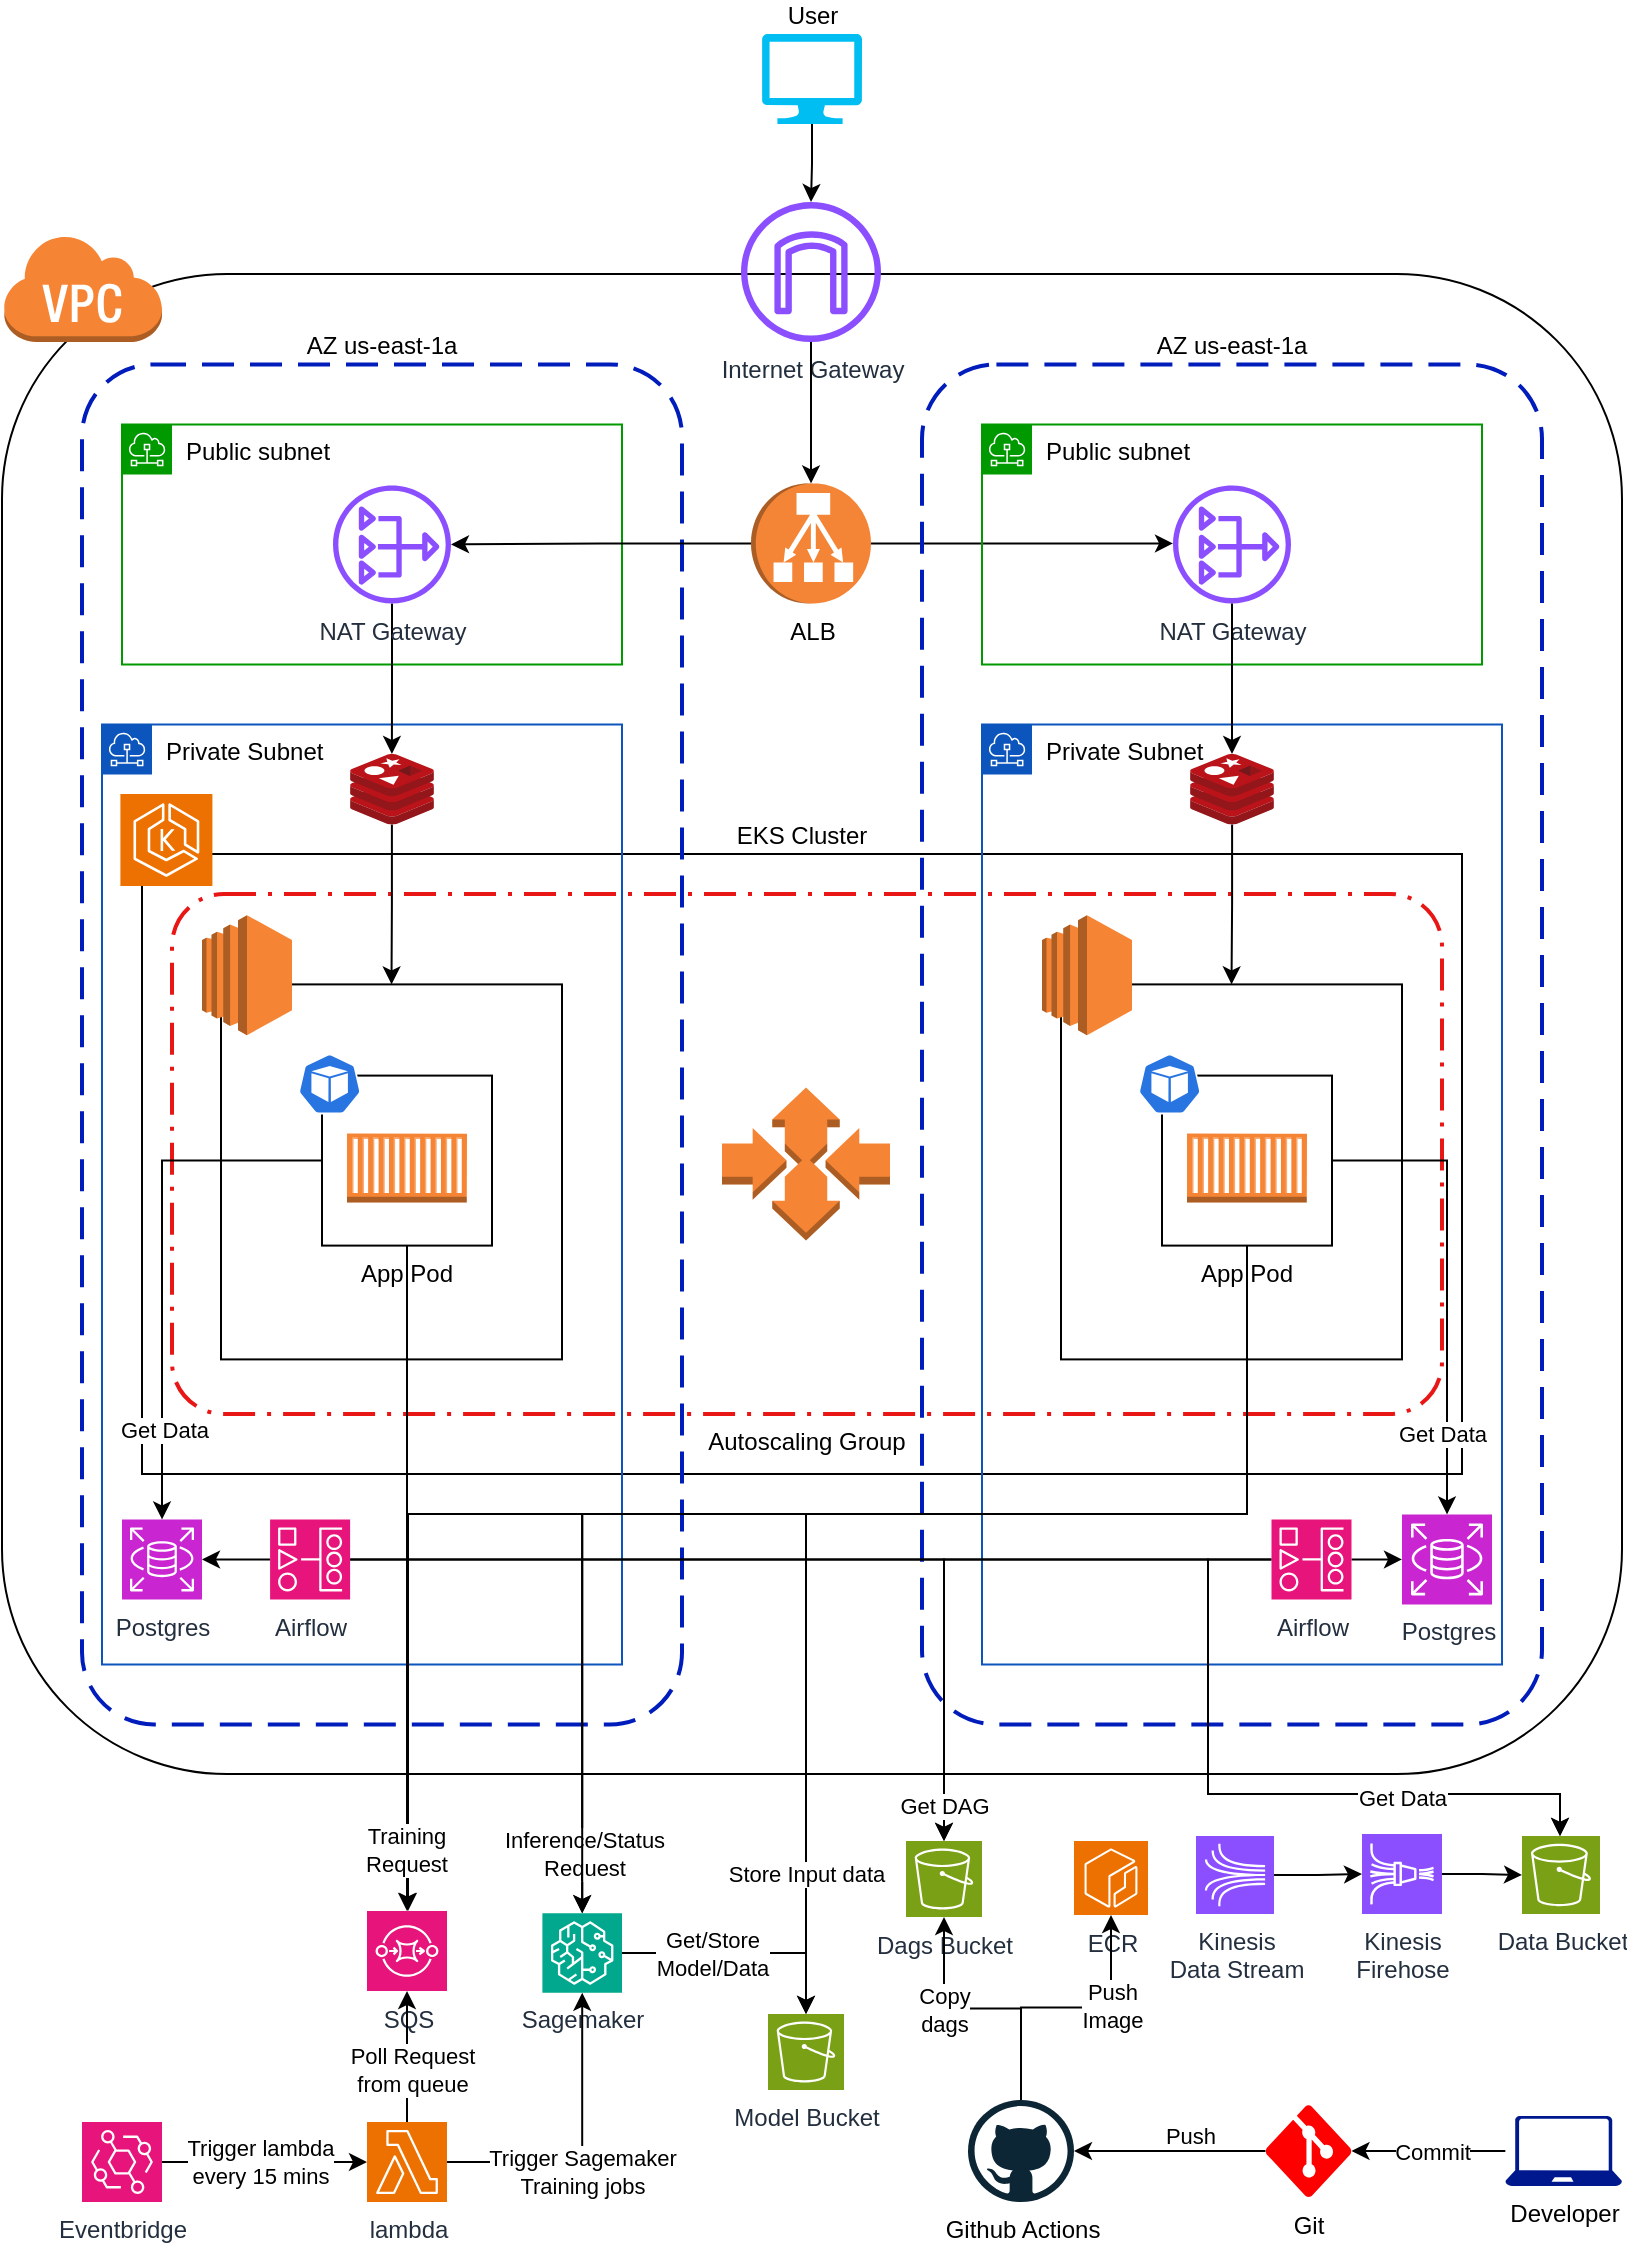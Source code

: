 <mxfile version="24.7.8" pages="3">
  <diagram id="Nk8_5WHj3bY47Nk8TwNa" name="HLD">
    <mxGraphModel dx="539" dy="748" grid="1" gridSize="10" guides="1" tooltips="1" connect="1" arrows="1" fold="1" page="1" pageScale="1" pageWidth="827" pageHeight="1169" math="0" shadow="0">
      <root>
        <mxCell id="0" />
        <mxCell id="1" parent="0" />
        <mxCell id="7RvoK3JPYEXPi2wFE7C1-2" value="" style="rounded=1;whiteSpace=wrap;html=1;fillColor=none;container=0;" parent="1" vertex="1">
          <mxGeometry x="827" y="180" width="810" height="750" as="geometry" />
        </mxCell>
        <mxCell id="7RvoK3JPYEXPi2wFE7C1-3" value="EKS Cluster" style="rounded=0;whiteSpace=wrap;html=1;fillColor=none;labelPosition=center;verticalLabelPosition=top;align=center;verticalAlign=bottom;" parent="1" vertex="1">
          <mxGeometry x="897" y="470" width="660" height="310" as="geometry" />
        </mxCell>
        <mxCell id="7RvoK3JPYEXPi2wFE7C1-4" value="Autoscaling Group" style="rounded=1;arcSize=10;dashed=1;fillColor=none;gradientColor=none;dashPattern=8 3 1 3;strokeWidth=2;labelPosition=center;verticalLabelPosition=bottom;align=center;verticalAlign=top;textShadow=0;strokeColor=#e91616;" parent="1" vertex="1">
          <mxGeometry x="912" y="490" width="635" height="260" as="geometry" />
        </mxCell>
        <mxCell id="7RvoK3JPYEXPi2wFE7C1-51" value="" style="outlineConnect=0;dashed=0;verticalLabelPosition=bottom;verticalAlign=top;align=center;html=1;shape=mxgraph.aws3.virtual_private_cloud;fillColor=#F58534;gradientColor=none;" parent="1" vertex="1">
          <mxGeometry x="827.5" y="160" width="79.5" height="54" as="geometry" />
        </mxCell>
        <mxCell id="8qDAEN7lTzCCSwW9B4eR-36" style="edgeStyle=orthogonalEdgeStyle;rounded=0;orthogonalLoop=1;jettySize=auto;html=1;" parent="1" source="VeaT5giZ94QDTVKN3jzC-1" target="8qDAEN7lTzCCSwW9B4eR-7" edge="1">
          <mxGeometry relative="1" as="geometry">
            <Array as="points">
              <mxPoint x="1237" y="310" />
            </Array>
          </mxGeometry>
        </mxCell>
        <mxCell id="7RvoK3JPYEXPi2wFE7C1-53" value="Internet Gateway" style="sketch=0;outlineConnect=0;fontColor=#232F3E;gradientColor=none;fillColor=#8C4FFF;strokeColor=none;dashed=0;verticalLabelPosition=bottom;verticalAlign=top;align=center;html=1;fontSize=12;fontStyle=0;aspect=fixed;pointerEvents=1;shape=mxgraph.aws4.internet_gateway;" parent="1" vertex="1">
          <mxGeometry x="1196.5" y="144" width="70" height="70" as="geometry" />
        </mxCell>
        <mxCell id="7RvoK3JPYEXPi2wFE7C1-57" value="" style="edgeStyle=orthogonalEdgeStyle;rounded=0;orthogonalLoop=1;jettySize=auto;html=1;" parent="1" source="7RvoK3JPYEXPi2wFE7C1-58" target="7RvoK3JPYEXPi2wFE7C1-53" edge="1">
          <mxGeometry relative="1" as="geometry" />
        </mxCell>
        <mxCell id="7RvoK3JPYEXPi2wFE7C1-58" value="User" style="verticalLabelPosition=top;html=1;verticalAlign=bottom;align=center;strokeColor=none;fillColor=#00BEF2;shape=mxgraph.azure.computer;pointerEvents=1;labelPosition=center;" parent="1" vertex="1">
          <mxGeometry x="1207" y="60" width="50" height="45" as="geometry" />
        </mxCell>
        <mxCell id="3yoMqUDnN0wElFV1GtGB-1" value="Data Bucket" style="sketch=0;points=[[0,0,0],[0.25,0,0],[0.5,0,0],[0.75,0,0],[1,0,0],[0,1,0],[0.25,1,0],[0.5,1,0],[0.75,1,0],[1,1,0],[0,0.25,0],[0,0.5,0],[0,0.75,0],[1,0.25,0],[1,0.5,0],[1,0.75,0]];outlineConnect=0;fontColor=#232F3E;fillColor=#7AA116;strokeColor=#ffffff;dashed=0;verticalLabelPosition=bottom;verticalAlign=top;align=center;html=1;fontSize=12;fontStyle=0;aspect=fixed;shape=mxgraph.aws4.resourceIcon;resIcon=mxgraph.aws4.s3;" parent="1" vertex="1">
          <mxGeometry x="1587" y="961" width="39" height="39" as="geometry" />
        </mxCell>
        <mxCell id="3yoMqUDnN0wElFV1GtGB-9" value="" style="edgeStyle=orthogonalEdgeStyle;rounded=0;orthogonalLoop=1;jettySize=auto;html=1;" parent="1" source="3yoMqUDnN0wElFV1GtGB-2" target="3yoMqUDnN0wElFV1GtGB-3" edge="1">
          <mxGeometry relative="1" as="geometry" />
        </mxCell>
        <mxCell id="3yoMqUDnN0wElFV1GtGB-2" value="Kinesis&lt;div&gt;&lt;span style=&quot;background-color: initial;&quot;&gt;Data Stream&lt;/span&gt;&lt;/div&gt;" style="sketch=0;points=[[0,0,0],[0.25,0,0],[0.5,0,0],[0.75,0,0],[1,0,0],[0,1,0],[0.25,1,0],[0.5,1,0],[0.75,1,0],[1,1,0],[0,0.25,0],[0,0.5,0],[0,0.75,0],[1,0.25,0],[1,0.5,0],[1,0.75,0]];outlineConnect=0;fontColor=#232F3E;fillColor=#8C4FFF;strokeColor=#ffffff;dashed=0;verticalLabelPosition=bottom;verticalAlign=top;align=center;html=1;fontSize=12;fontStyle=0;aspect=fixed;shape=mxgraph.aws4.resourceIcon;resIcon=mxgraph.aws4.kinesis;direction=east;" parent="1" vertex="1">
          <mxGeometry x="1424" y="961" width="39" height="39" as="geometry" />
        </mxCell>
        <mxCell id="3yoMqUDnN0wElFV1GtGB-10" value="" style="edgeStyle=orthogonalEdgeStyle;rounded=0;orthogonalLoop=1;jettySize=auto;html=1;" parent="1" source="3yoMqUDnN0wElFV1GtGB-3" target="3yoMqUDnN0wElFV1GtGB-1" edge="1">
          <mxGeometry relative="1" as="geometry" />
        </mxCell>
        <mxCell id="3yoMqUDnN0wElFV1GtGB-3" value="Kinesis&lt;div&gt;Firehose&lt;/div&gt;" style="sketch=0;points=[[0,0,0],[0.25,0,0],[0.5,0,0],[0.75,0,0],[1,0,0],[0,1,0],[0.25,1,0],[0.5,1,0],[0.75,1,0],[1,1,0],[0,0.25,0],[0,0.5,0],[0,0.75,0],[1,0.25,0],[1,0.5,0],[1,0.75,0]];outlineConnect=0;fontColor=#232F3E;fillColor=#8C4FFF;strokeColor=#ffffff;dashed=0;verticalLabelPosition=bottom;verticalAlign=top;align=center;html=1;fontSize=12;fontStyle=0;aspect=fixed;shape=mxgraph.aws4.resourceIcon;resIcon=mxgraph.aws4.kinesis_data_firehose;direction=east;" parent="1" vertex="1">
          <mxGeometry x="1507" y="960" width="40" height="40" as="geometry" />
        </mxCell>
        <mxCell id="LtW3pOr9cEODEj7JGffH-6" value="Dags Bucket" style="sketch=0;points=[[0,0,0],[0.25,0,0],[0.5,0,0],[0.75,0,0],[1,0,0],[0,1,0],[0.25,1,0],[0.5,1,0],[0.75,1,0],[1,1,0],[0,0.25,0],[0,0.5,0],[0,0.75,0],[1,0.25,0],[1,0.5,0],[1,0.75,0]];outlineConnect=0;fontColor=#232F3E;fillColor=#7AA116;strokeColor=#ffffff;dashed=0;verticalLabelPosition=bottom;verticalAlign=top;align=center;html=1;fontSize=12;fontStyle=0;aspect=fixed;shape=mxgraph.aws4.resourceIcon;resIcon=mxgraph.aws4.s3;" parent="1" vertex="1">
          <mxGeometry x="1279" y="963.5" width="38" height="38" as="geometry" />
        </mxCell>
        <mxCell id="VeaT5giZ94QDTVKN3jzC-3" value="" style="edgeStyle=orthogonalEdgeStyle;rounded=0;orthogonalLoop=1;jettySize=auto;html=1;" parent="1" source="7RvoK3JPYEXPi2wFE7C1-53" target="VeaT5giZ94QDTVKN3jzC-1" edge="1">
          <mxGeometry relative="1" as="geometry">
            <Array as="points" />
            <mxPoint x="1237" y="210" as="sourcePoint" />
            <mxPoint x="1413" y="310" as="targetPoint" />
          </mxGeometry>
        </mxCell>
        <mxCell id="VeaT5giZ94QDTVKN3jzC-6" value="ECR" style="sketch=0;points=[[0,0,0],[0.25,0,0],[0.5,0,0],[0.75,0,0],[1,0,0],[0,1,0],[0.25,1,0],[0.5,1,0],[0.75,1,0],[1,1,0],[0,0.25,0],[0,0.5,0],[0,0.75,0],[1,0.25,0],[1,0.5,0],[1,0.75,0]];outlineConnect=0;fontColor=#232F3E;fillColor=#ED7100;strokeColor=#ffffff;dashed=0;verticalLabelPosition=bottom;verticalAlign=top;align=center;html=1;fontSize=12;fontStyle=0;aspect=fixed;shape=mxgraph.aws4.resourceIcon;resIcon=mxgraph.aws4.ecr;" parent="1" vertex="1">
          <mxGeometry x="1363" y="963.5" width="37" height="37" as="geometry" />
        </mxCell>
        <mxCell id="sxPNIzPanMjUsf4vRM8A-19" value="" style="edgeStyle=orthogonalEdgeStyle;rounded=0;orthogonalLoop=1;jettySize=auto;html=1;" parent="1" source="sxPNIzPanMjUsf4vRM8A-21" target="sxPNIzPanMjUsf4vRM8A-25" edge="1">
          <mxGeometry relative="1" as="geometry" />
        </mxCell>
        <mxCell id="sxPNIzPanMjUsf4vRM8A-20" value="Commit" style="edgeLabel;html=1;align=center;verticalAlign=middle;resizable=0;points=[];" parent="sxPNIzPanMjUsf4vRM8A-19" connectable="0" vertex="1">
          <mxGeometry x="0.135" relative="1" as="geometry">
            <mxPoint x="7" as="offset" />
          </mxGeometry>
        </mxCell>
        <mxCell id="sxPNIzPanMjUsf4vRM8A-21" value="Developer" style="sketch=0;aspect=fixed;pointerEvents=1;shadow=0;dashed=0;html=1;strokeColor=none;labelPosition=center;verticalLabelPosition=bottom;verticalAlign=top;align=center;fillColor=#00188D;shape=mxgraph.azure.laptop" parent="1" vertex="1">
          <mxGeometry x="1578.67" y="1101" width="58.33" height="35" as="geometry" />
        </mxCell>
        <mxCell id="uwWNAxLyAXLpl95BtEyH-5" style="edgeStyle=orthogonalEdgeStyle;rounded=0;orthogonalLoop=1;jettySize=auto;html=1;" edge="1" parent="1" source="sxPNIzPanMjUsf4vRM8A-22" target="VeaT5giZ94QDTVKN3jzC-6">
          <mxGeometry relative="1" as="geometry" />
        </mxCell>
        <mxCell id="uwWNAxLyAXLpl95BtEyH-7" value="Push&lt;div&gt;Image&lt;/div&gt;" style="edgeLabel;html=1;align=center;verticalAlign=middle;resizable=0;points=[];" vertex="1" connectable="0" parent="uwWNAxLyAXLpl95BtEyH-5">
          <mxGeometry x="-0.005" y="1" relative="1" as="geometry">
            <mxPoint x="23" as="offset" />
          </mxGeometry>
        </mxCell>
        <mxCell id="uwWNAxLyAXLpl95BtEyH-6" style="edgeStyle=orthogonalEdgeStyle;rounded=0;orthogonalLoop=1;jettySize=auto;html=1;" edge="1" parent="1" source="sxPNIzPanMjUsf4vRM8A-22" target="LtW3pOr9cEODEj7JGffH-6">
          <mxGeometry relative="1" as="geometry" />
        </mxCell>
        <mxCell id="uwWNAxLyAXLpl95BtEyH-8" value="Copy&lt;div&gt;dags&lt;/div&gt;" style="edgeLabel;html=1;align=center;verticalAlign=middle;resizable=0;points=[];" vertex="1" connectable="0" parent="uwWNAxLyAXLpl95BtEyH-6">
          <mxGeometry x="0.158" relative="1" as="geometry">
            <mxPoint x="-9" as="offset" />
          </mxGeometry>
        </mxCell>
        <mxCell id="sxPNIzPanMjUsf4vRM8A-22" value="Github Actions" style="dashed=0;outlineConnect=0;html=1;align=center;labelPosition=center;verticalLabelPosition=bottom;verticalAlign=top;shape=mxgraph.weblogos.github" parent="1" vertex="1">
          <mxGeometry x="1310" y="1093" width="53" height="51" as="geometry" />
        </mxCell>
        <mxCell id="sxPNIzPanMjUsf4vRM8A-23" value="" style="edgeStyle=orthogonalEdgeStyle;rounded=0;orthogonalLoop=1;jettySize=auto;html=1;" parent="1" source="sxPNIzPanMjUsf4vRM8A-25" target="sxPNIzPanMjUsf4vRM8A-22" edge="1">
          <mxGeometry relative="1" as="geometry" />
        </mxCell>
        <mxCell id="sxPNIzPanMjUsf4vRM8A-24" value="Push" style="edgeLabel;html=1;align=center;verticalAlign=middle;resizable=0;points=[];" parent="sxPNIzPanMjUsf4vRM8A-23" connectable="0" vertex="1">
          <mxGeometry x="-0.195" y="-4" relative="1" as="geometry">
            <mxPoint y="-4" as="offset" />
          </mxGeometry>
        </mxCell>
        <mxCell id="sxPNIzPanMjUsf4vRM8A-25" value="Git" style="verticalLabelPosition=bottom;html=1;verticalAlign=top;align=center;strokeColor=none;fillColor=#FF0000;shape=mxgraph.azure.git_repository;labelPosition=center;" parent="1" vertex="1">
          <mxGeometry x="1458.75" y="1095.5" width="43" height="46" as="geometry" />
        </mxCell>
        <mxCell id="8qDAEN7lTzCCSwW9B4eR-3" value="AZ us-east-1a" style="rounded=1;arcSize=12;dashed=1;strokeColor=#001DBC;fillColor=none;dashPattern=8 4;strokeWidth=2;fontColor=#000000;labelBackgroundColor=none;labelPosition=center;verticalLabelPosition=top;align=center;verticalAlign=bottom;" parent="1" vertex="1">
          <mxGeometry x="1287" y="225.2" width="310" height="680" as="geometry" />
        </mxCell>
        <mxCell id="8qDAEN7lTzCCSwW9B4eR-4" value="Private Subnet" style="sketch=0;outlineConnect=0;html=1;whiteSpace=wrap;fontSize=12;fontStyle=0;shape=mxgraph.aws4.group;grIcon=mxgraph.aws4.group_subnet;strokeColor=#0b55bc;fillColor=none;verticalAlign=top;align=left;spacingLeft=30;dashed=0;" parent="1" vertex="1">
          <mxGeometry x="1317" y="405.2" width="260" height="470" as="geometry" />
        </mxCell>
        <mxCell id="8qDAEN7lTzCCSwW9B4eR-5" value="&lt;font style=&quot;&quot; color=&quot;#000000&quot;&gt;Public subnet&lt;/font&gt;" style="sketch=0;outlineConnect=0;gradientColor=none;html=1;whiteSpace=wrap;fontSize=12;fontStyle=0;shape=mxgraph.aws4.group;grIcon=mxgraph.aws4.group_subnet;strokeColor=#009900;fillColor=none;verticalAlign=top;align=left;spacingLeft=30;fontColor=#879196;dashed=0;" parent="1" vertex="1">
          <mxGeometry x="1317" y="255.2" width="250" height="120" as="geometry" />
        </mxCell>
        <mxCell id="8qDAEN7lTzCCSwW9B4eR-6" style="edgeStyle=orthogonalEdgeStyle;rounded=0;orthogonalLoop=1;jettySize=auto;html=1;entryX=0.5;entryY=0;entryDx=0;entryDy=0;" parent="1" source="LtW3pOr9cEODEj7JGffH-2" target="8qDAEN7lTzCCSwW9B4eR-9" edge="1">
          <mxGeometry relative="1" as="geometry" />
        </mxCell>
        <mxCell id="8qDAEN7lTzCCSwW9B4eR-7" value="NAT Gateway" style="sketch=0;outlineConnect=0;fontColor=#232F3E;gradientColor=none;fillColor=#8C4FFF;strokeColor=none;dashed=0;verticalLabelPosition=bottom;verticalAlign=top;align=center;html=1;fontSize=12;fontStyle=0;aspect=fixed;pointerEvents=1;shape=mxgraph.aws4.nat_gateway;direction=east;" parent="1" vertex="1">
          <mxGeometry x="1412.5" y="285.7" width="59" height="59" as="geometry" />
        </mxCell>
        <mxCell id="8qDAEN7lTzCCSwW9B4eR-8" value="" style="group" parent="1" connectable="0" vertex="1">
          <mxGeometry x="1347" y="500.6" width="269.5" height="222.1" as="geometry" />
        </mxCell>
        <mxCell id="8qDAEN7lTzCCSwW9B4eR-9" value="" style="rounded=0;whiteSpace=wrap;html=1;labelPosition=center;verticalLabelPosition=bottom;align=center;verticalAlign=top;" parent="8qDAEN7lTzCCSwW9B4eR-8" vertex="1">
          <mxGeometry x="9.5" y="34.6" width="170.5" height="187.5" as="geometry" />
        </mxCell>
        <mxCell id="8qDAEN7lTzCCSwW9B4eR-10" value="" style="outlineConnect=0;dashed=0;verticalLabelPosition=bottom;verticalAlign=top;align=center;html=1;shape=mxgraph.aws3.ec2;fillColor=#F58534;gradientColor=none;" parent="8qDAEN7lTzCCSwW9B4eR-8" vertex="1">
          <mxGeometry width="45" height="60" as="geometry" />
        </mxCell>
        <mxCell id="8qDAEN7lTzCCSwW9B4eR-11" value="" style="group" parent="8qDAEN7lTzCCSwW9B4eR-8" connectable="0" vertex="1">
          <mxGeometry x="40" y="59.6" width="105" height="105.6" as="geometry" />
        </mxCell>
        <mxCell id="8qDAEN7lTzCCSwW9B4eR-12" value="App Pod" style="whiteSpace=wrap;html=1;aspect=fixed;labelPosition=center;verticalLabelPosition=bottom;align=center;verticalAlign=top;" parent="8qDAEN7lTzCCSwW9B4eR-11" vertex="1">
          <mxGeometry x="20" y="20.6" width="85" height="85" as="geometry" />
        </mxCell>
        <mxCell id="8qDAEN7lTzCCSwW9B4eR-13" value="" style="outlineConnect=0;dashed=0;verticalLabelPosition=bottom;verticalAlign=top;align=center;html=1;shape=mxgraph.aws3.ec2_compute_container;fillColor=#F58534;gradientColor=none;" parent="8qDAEN7lTzCCSwW9B4eR-11" vertex="1">
          <mxGeometry x="32.5" y="49.6" width="60" height="34.5" as="geometry" />
        </mxCell>
        <mxCell id="8qDAEN7lTzCCSwW9B4eR-14" value="" style="aspect=fixed;sketch=0;html=1;dashed=0;whitespace=wrap;fillColor=#2875E2;strokeColor=#ffffff;points=[[0.005,0.63,0],[0.1,0.2,0],[0.9,0.2,0],[0.5,0,0],[0.995,0.63,0],[0.72,0.99,0],[0.5,1,0],[0.28,0.99,0]];shape=mxgraph.kubernetes.icon2;prIcon=pod" parent="8qDAEN7lTzCCSwW9B4eR-8" vertex="1">
          <mxGeometry x="48" y="69.2" width="31.66" height="30.4" as="geometry" />
        </mxCell>
        <mxCell id="8qDAEN7lTzCCSwW9B4eR-16" value="Postgres" style="sketch=0;points=[[0,0,0],[0.25,0,0],[0.5,0,0],[0.75,0,0],[1,0,0],[0,1,0],[0.25,1,0],[0.5,1,0],[0.75,1,0],[1,1,0],[0,0.25,0],[0,0.5,0],[0,0.75,0],[1,0.25,0],[1,0.5,0],[1,0.75,0]];outlineConnect=0;fontColor=#232F3E;fillColor=#C925D1;strokeColor=#ffffff;dashed=0;verticalLabelPosition=bottom;verticalAlign=top;align=center;html=1;fontSize=12;fontStyle=0;aspect=fixed;shape=mxgraph.aws4.resourceIcon;resIcon=mxgraph.aws4.rds;" parent="1" vertex="1">
          <mxGeometry x="1527" y="800.2" width="45" height="45" as="geometry" />
        </mxCell>
        <mxCell id="8qDAEN7lTzCCSwW9B4eR-35" value="" style="edgeStyle=orthogonalEdgeStyle;rounded=0;orthogonalLoop=1;jettySize=auto;html=1;" parent="1" source="8qDAEN7lTzCCSwW9B4eR-22" target="8qDAEN7lTzCCSwW9B4eR-16" edge="1">
          <mxGeometry relative="1" as="geometry" />
        </mxCell>
        <mxCell id="uwWNAxLyAXLpl95BtEyH-10" style="edgeStyle=orthogonalEdgeStyle;rounded=0;orthogonalLoop=1;jettySize=auto;html=1;" edge="1" parent="1" source="8qDAEN7lTzCCSwW9B4eR-22" target="LtW3pOr9cEODEj7JGffH-6">
          <mxGeometry relative="1" as="geometry">
            <Array as="points">
              <mxPoint x="1298" y="823" />
            </Array>
          </mxGeometry>
        </mxCell>
        <mxCell id="uwWNAxLyAXLpl95BtEyH-15" style="edgeStyle=orthogonalEdgeStyle;rounded=0;orthogonalLoop=1;jettySize=auto;html=1;" edge="1" parent="1" source="8qDAEN7lTzCCSwW9B4eR-22" target="3yoMqUDnN0wElFV1GtGB-1">
          <mxGeometry relative="1" as="geometry">
            <Array as="points">
              <mxPoint x="1430" y="823" />
              <mxPoint x="1430" y="940" />
              <mxPoint x="1606" y="940" />
            </Array>
          </mxGeometry>
        </mxCell>
        <mxCell id="8qDAEN7lTzCCSwW9B4eR-22" value="Airflow" style="sketch=0;points=[[0,0,0],[0.25,0,0],[0.5,0,0],[0.75,0,0],[1,0,0],[0,1,0],[0.25,1,0],[0.5,1,0],[0.75,1,0],[1,1,0],[0,0.25,0],[0,0.5,0],[0,0.75,0],[1,0.25,0],[1,0.5,0],[1,0.75,0]];outlineConnect=0;fontColor=#232F3E;fillColor=#E7157B;strokeColor=#ffffff;dashed=0;verticalLabelPosition=bottom;verticalAlign=top;align=center;html=1;fontSize=12;fontStyle=0;aspect=fixed;shape=mxgraph.aws4.resourceIcon;resIcon=mxgraph.aws4.managed_workflows_for_apache_airflow;" parent="1" vertex="1">
          <mxGeometry x="1461.75" y="802.7" width="40" height="40" as="geometry" />
        </mxCell>
        <mxCell id="LtW3pOr9cEODEj7JGffH-2" value="" style="image;sketch=0;aspect=fixed;html=1;points=[];align=center;fontSize=12;image=img/lib/mscae/Cache_Redis_Product.svg;" parent="1" vertex="1">
          <mxGeometry x="1421.05" y="420" width="41.9" height="35.2" as="geometry" />
        </mxCell>
        <mxCell id="LtW3pOr9cEODEj7JGffH-3" value="" style="edgeStyle=orthogonalEdgeStyle;rounded=0;orthogonalLoop=1;jettySize=auto;html=1;entryX=0.5;entryY=0;entryDx=0;entryDy=0;" parent="1" source="8qDAEN7lTzCCSwW9B4eR-7" target="LtW3pOr9cEODEj7JGffH-2" edge="1">
          <mxGeometry relative="1" as="geometry">
            <mxPoint x="2152" y="460.4" as="sourcePoint" />
            <mxPoint x="2152" y="650.4" as="targetPoint" />
          </mxGeometry>
        </mxCell>
        <mxCell id="sxPNIzPanMjUsf4vRM8A-10" style="edgeStyle=orthogonalEdgeStyle;rounded=0;orthogonalLoop=1;jettySize=auto;html=1;exitX=1;exitY=0.5;exitDx=0;exitDy=0;entryX=0.5;entryY=0;entryDx=0;entryDy=0;entryPerimeter=0;" parent="1" source="8qDAEN7lTzCCSwW9B4eR-12" target="8qDAEN7lTzCCSwW9B4eR-16" edge="1">
          <mxGeometry relative="1" as="geometry" />
        </mxCell>
        <mxCell id="sxPNIzPanMjUsf4vRM8A-11" value="Get Data" style="edgeLabel;html=1;align=center;verticalAlign=middle;resizable=0;points=[];" parent="sxPNIzPanMjUsf4vRM8A-10" vertex="1" connectable="0">
          <mxGeometry x="0.717" y="-1" relative="1" as="geometry">
            <mxPoint x="-2" y="-7" as="offset" />
          </mxGeometry>
        </mxCell>
        <mxCell id="7RvoK3JPYEXPi2wFE7C1-33" value="AZ us-east-1a" style="rounded=1;arcSize=12;dashed=1;strokeColor=#001DBC;fillColor=none;dashPattern=8 4;strokeWidth=2;fontColor=#000000;labelBackgroundColor=none;labelPosition=center;verticalLabelPosition=top;align=center;verticalAlign=bottom;" parent="1" vertex="1">
          <mxGeometry x="867" y="225.2" width="300" height="680" as="geometry" />
        </mxCell>
        <mxCell id="7RvoK3JPYEXPi2wFE7C1-34" value="Private Subnet" style="sketch=0;outlineConnect=0;html=1;whiteSpace=wrap;fontSize=12;fontStyle=0;shape=mxgraph.aws4.group;grIcon=mxgraph.aws4.group_subnet;strokeColor=#0b55bc;fillColor=none;verticalAlign=top;align=left;spacingLeft=30;dashed=0;" parent="1" vertex="1">
          <mxGeometry x="877" y="405.2" width="260" height="470" as="geometry" />
        </mxCell>
        <mxCell id="7RvoK3JPYEXPi2wFE7C1-35" value="&lt;font style=&quot;&quot; color=&quot;#000000&quot;&gt;Public subnet&lt;/font&gt;" style="sketch=0;outlineConnect=0;gradientColor=none;html=1;whiteSpace=wrap;fontSize=12;fontStyle=0;shape=mxgraph.aws4.group;grIcon=mxgraph.aws4.group_subnet;strokeColor=#009900;fillColor=none;verticalAlign=top;align=left;spacingLeft=30;fontColor=#879196;dashed=0;" parent="1" vertex="1">
          <mxGeometry x="887" y="255.2" width="250" height="120" as="geometry" />
        </mxCell>
        <mxCell id="LtW3pOr9cEODEj7JGffH-4" style="edgeStyle=orthogonalEdgeStyle;rounded=0;orthogonalLoop=1;jettySize=auto;html=1;" parent="1" source="7RvoK3JPYEXPi2wFE7C1-37" target="LtW3pOr9cEODEj7JGffH-1" edge="1">
          <mxGeometry relative="1" as="geometry" />
        </mxCell>
        <mxCell id="7RvoK3JPYEXPi2wFE7C1-37" value="NAT Gateway" style="sketch=0;outlineConnect=0;fontColor=#232F3E;gradientColor=none;fillColor=#8C4FFF;strokeColor=none;dashed=0;verticalLabelPosition=bottom;verticalAlign=top;align=center;html=1;fontSize=12;fontStyle=0;aspect=fixed;pointerEvents=1;shape=mxgraph.aws4.nat_gateway;direction=east;" parent="1" vertex="1">
          <mxGeometry x="992.5" y="285.7" width="59" height="59" as="geometry" />
        </mxCell>
        <mxCell id="7RvoK3JPYEXPi2wFE7C1-50" value="" style="sketch=0;points=[[0,0,0],[0.25,0,0],[0.5,0,0],[0.75,0,0],[1,0,0],[0,1,0],[0.25,1,0],[0.5,1,0],[0.75,1,0],[1,1,0],[0,0.25,0],[0,0.5,0],[0,0.75,0],[1,0.25,0],[1,0.5,0],[1,0.75,0]];outlineConnect=0;fontColor=#232F3E;fillColor=#ED7100;strokeColor=#ffffff;dashed=0;verticalLabelPosition=bottom;verticalAlign=top;align=center;html=1;fontSize=12;fontStyle=0;aspect=fixed;shape=mxgraph.aws4.resourceIcon;resIcon=mxgraph.aws4.eks;" parent="1" vertex="1">
          <mxGeometry x="886.2" y="440" width="46" height="46" as="geometry" />
        </mxCell>
        <mxCell id="7RvoK3JPYEXPi2wFE7C1-69" value="Postgres" style="sketch=0;points=[[0,0,0],[0.25,0,0],[0.5,0,0],[0.75,0,0],[1,0,0],[0,1,0],[0.25,1,0],[0.5,1,0],[0.75,1,0],[1,1,0],[0,0.25,0],[0,0.5,0],[0,0.75,0],[1,0.25,0],[1,0.5,0],[1,0.75,0]];outlineConnect=0;fontColor=#232F3E;fillColor=#C925D1;strokeColor=#ffffff;dashed=0;verticalLabelPosition=bottom;verticalAlign=top;align=center;html=1;fontSize=12;fontStyle=0;aspect=fixed;shape=mxgraph.aws4.resourceIcon;resIcon=mxgraph.aws4.rds;" parent="1" vertex="1">
          <mxGeometry x="887" y="802.7" width="40" height="40" as="geometry" />
        </mxCell>
        <mxCell id="yD2NUUbZKi8O_jl9wA0G-11" value="" style="edgeStyle=orthogonalEdgeStyle;rounded=0;orthogonalLoop=1;jettySize=auto;html=1;" edge="1" parent="1" source="8qDAEN7lTzCCSwW9B4eR-21" target="7RvoK3JPYEXPi2wFE7C1-69">
          <mxGeometry relative="1" as="geometry" />
        </mxCell>
        <mxCell id="uwWNAxLyAXLpl95BtEyH-11" style="edgeStyle=orthogonalEdgeStyle;rounded=0;orthogonalLoop=1;jettySize=auto;html=1;" edge="1" parent="1" source="8qDAEN7lTzCCSwW9B4eR-21" target="LtW3pOr9cEODEj7JGffH-6">
          <mxGeometry relative="1" as="geometry" />
        </mxCell>
        <mxCell id="uwWNAxLyAXLpl95BtEyH-12" value="Get DAG" style="edgeLabel;html=1;align=center;verticalAlign=middle;resizable=0;points=[];" vertex="1" connectable="0" parent="uwWNAxLyAXLpl95BtEyH-11">
          <mxGeometry x="0.916" relative="1" as="geometry">
            <mxPoint as="offset" />
          </mxGeometry>
        </mxCell>
        <mxCell id="uwWNAxLyAXLpl95BtEyH-13" style="edgeStyle=orthogonalEdgeStyle;rounded=0;orthogonalLoop=1;jettySize=auto;html=1;" edge="1" parent="1" source="8qDAEN7lTzCCSwW9B4eR-21" target="3yoMqUDnN0wElFV1GtGB-1">
          <mxGeometry relative="1" as="geometry">
            <Array as="points">
              <mxPoint x="1430" y="823" />
              <mxPoint x="1430" y="940" />
              <mxPoint x="1606" y="940" />
            </Array>
          </mxGeometry>
        </mxCell>
        <mxCell id="uwWNAxLyAXLpl95BtEyH-14" value="Get Data" style="edgeLabel;html=1;align=center;verticalAlign=middle;resizable=0;points=[];" vertex="1" connectable="0" parent="uwWNAxLyAXLpl95BtEyH-13">
          <mxGeometry x="0.729" y="-2" relative="1" as="geometry">
            <mxPoint as="offset" />
          </mxGeometry>
        </mxCell>
        <mxCell id="8qDAEN7lTzCCSwW9B4eR-21" value="Airflow" style="sketch=0;points=[[0,0,0],[0.25,0,0],[0.5,0,0],[0.75,0,0],[1,0,0],[0,1,0],[0.25,1,0],[0.5,1,0],[0.75,1,0],[1,1,0],[0,0.25,0],[0,0.5,0],[0,0.75,0],[1,0.25,0],[1,0.5,0],[1,0.75,0]];outlineConnect=0;fontColor=#232F3E;fillColor=#E7157B;strokeColor=#ffffff;dashed=0;verticalLabelPosition=bottom;verticalAlign=top;align=center;html=1;fontSize=12;fontStyle=0;aspect=fixed;shape=mxgraph.aws4.resourceIcon;resIcon=mxgraph.aws4.managed_workflows_for_apache_airflow;" parent="1" vertex="1">
          <mxGeometry x="961.05" y="802.7" width="40" height="40" as="geometry" />
        </mxCell>
        <mxCell id="LtW3pOr9cEODEj7JGffH-5" style="edgeStyle=orthogonalEdgeStyle;rounded=0;orthogonalLoop=1;jettySize=auto;html=1;" parent="1" source="LtW3pOr9cEODEj7JGffH-1" target="7RvoK3JPYEXPi2wFE7C1-39" edge="1">
          <mxGeometry relative="1" as="geometry" />
        </mxCell>
        <mxCell id="LtW3pOr9cEODEj7JGffH-1" value="" style="image;sketch=0;aspect=fixed;html=1;points=[];align=center;fontSize=12;image=img/lib/mscae/Cache_Redis_Product.svg;" parent="1" vertex="1">
          <mxGeometry x="1001.05" y="420" width="41.9" height="35.2" as="geometry" />
        </mxCell>
        <mxCell id="7RvoK3JPYEXPi2wFE7C1-60" value="" style="outlineConnect=0;dashed=0;verticalLabelPosition=bottom;verticalAlign=top;align=center;html=1;shape=mxgraph.aws3.auto_scaling;fillColor=#F58534;gradientColor=none;" parent="1" vertex="1">
          <mxGeometry x="1187" y="586.75" width="84" height="76.5" as="geometry" />
        </mxCell>
        <mxCell id="VeaT5giZ94QDTVKN3jzC-1" value="ALB" style="outlineConnect=0;dashed=0;verticalLabelPosition=bottom;verticalAlign=top;align=center;html=1;shape=mxgraph.aws3.classic_load_balancer;fillColor=#F58536;gradientColor=none;direction=south;" parent="1" vertex="1">
          <mxGeometry x="1201.5" y="284.7" width="60" height="60" as="geometry" />
        </mxCell>
        <mxCell id="VeaT5giZ94QDTVKN3jzC-5" style="edgeStyle=orthogonalEdgeStyle;rounded=0;orthogonalLoop=1;jettySize=auto;html=1;" parent="1" source="VeaT5giZ94QDTVKN3jzC-1" target="7RvoK3JPYEXPi2wFE7C1-37" edge="1">
          <mxGeometry relative="1" as="geometry" />
        </mxCell>
        <mxCell id="7RvoK3JPYEXPi2wFE7C1-39" value="" style="rounded=0;whiteSpace=wrap;html=1;labelPosition=center;verticalLabelPosition=bottom;align=center;verticalAlign=top;" parent="1" vertex="1">
          <mxGeometry x="936.5" y="535.2" width="170.5" height="187.5" as="geometry" />
        </mxCell>
        <mxCell id="7RvoK3JPYEXPi2wFE7C1-40" value="" style="outlineConnect=0;dashed=0;verticalLabelPosition=bottom;verticalAlign=top;align=center;html=1;shape=mxgraph.aws3.ec2;fillColor=#F58534;gradientColor=none;" parent="1" vertex="1">
          <mxGeometry x="927" y="500.6" width="45" height="60" as="geometry" />
        </mxCell>
        <mxCell id="uwWNAxLyAXLpl95BtEyH-1" value="" style="edgeStyle=orthogonalEdgeStyle;rounded=0;orthogonalLoop=1;jettySize=auto;html=1;" edge="1" parent="1" source="4JrN5y9sK3MtCkQ0ITUm-3" target="_NTYhB31so1u6dj3_Prg-2">
          <mxGeometry relative="1" as="geometry" />
        </mxCell>
        <mxCell id="uwWNAxLyAXLpl95BtEyH-2" value="&lt;div&gt;Get/Store&lt;/div&gt;&lt;div&gt;Model/Data&lt;/div&gt;" style="edgeLabel;html=1;align=center;verticalAlign=middle;resizable=0;points=[];" vertex="1" connectable="0" parent="uwWNAxLyAXLpl95BtEyH-1">
          <mxGeometry x="-0.48" y="-1" relative="1" as="geometry">
            <mxPoint x="13" y="-1" as="offset" />
          </mxGeometry>
        </mxCell>
        <mxCell id="4JrN5y9sK3MtCkQ0ITUm-3" value="Sagemaker" style="sketch=0;points=[[0,0,0],[0.25,0,0],[0.5,0,0],[0.75,0,0],[1,0,0],[0,1,0],[0.25,1,0],[0.5,1,0],[0.75,1,0],[1,1,0],[0,0.25,0],[0,0.5,0],[0,0.75,0],[1,0.25,0],[1,0.5,0],[1,0.75,0]];outlineConnect=0;fontColor=#232F3E;fillColor=#01A88D;strokeColor=#ffffff;dashed=0;verticalLabelPosition=bottom;verticalAlign=top;align=center;html=1;fontSize=12;fontStyle=0;aspect=fixed;shape=mxgraph.aws4.resourceIcon;resIcon=mxgraph.aws4.sagemaker;" parent="1" vertex="1">
          <mxGeometry x="1097.2" y="999.6" width="39.8" height="39.8" as="geometry" />
        </mxCell>
        <mxCell id="4JrN5y9sK3MtCkQ0ITUm-4" value="" style="group" parent="1" vertex="1" connectable="0">
          <mxGeometry x="967" y="560.2" width="105" height="105.6" as="geometry" />
        </mxCell>
        <mxCell id="7RvoK3JPYEXPi2wFE7C1-45" value="" style="group" parent="4JrN5y9sK3MtCkQ0ITUm-4" connectable="0" vertex="1">
          <mxGeometry width="105" height="105.6" as="geometry" />
        </mxCell>
        <mxCell id="7RvoK3JPYEXPi2wFE7C1-46" value="App Pod" style="whiteSpace=wrap;html=1;aspect=fixed;labelPosition=center;verticalLabelPosition=bottom;align=center;verticalAlign=top;" parent="7RvoK3JPYEXPi2wFE7C1-45" vertex="1">
          <mxGeometry x="20" y="20.6" width="85" height="85" as="geometry" />
        </mxCell>
        <mxCell id="7RvoK3JPYEXPi2wFE7C1-47" value="" style="outlineConnect=0;dashed=0;verticalLabelPosition=bottom;verticalAlign=top;align=center;html=1;shape=mxgraph.aws3.ec2_compute_container;fillColor=#F58534;gradientColor=none;" parent="7RvoK3JPYEXPi2wFE7C1-45" vertex="1">
          <mxGeometry x="32.5" y="49.6" width="60" height="34.5" as="geometry" />
        </mxCell>
        <mxCell id="7RvoK3JPYEXPi2wFE7C1-49" value="" style="aspect=fixed;sketch=0;html=1;dashed=0;whitespace=wrap;fillColor=#2875E2;strokeColor=#ffffff;points=[[0.005,0.63,0],[0.1,0.2,0],[0.9,0.2,0],[0.5,0,0],[0.995,0.63,0],[0.72,0.99,0],[0.5,1,0],[0.28,0.99,0]];shape=mxgraph.kubernetes.icon2;prIcon=pod" parent="4JrN5y9sK3MtCkQ0ITUm-4" vertex="1">
          <mxGeometry x="8" y="9.6" width="31.66" height="30.4" as="geometry" />
        </mxCell>
        <mxCell id="yD2NUUbZKi8O_jl9wA0G-1" value="SQS" style="sketch=0;points=[[0,0,0],[0.25,0,0],[0.5,0,0],[0.75,0,0],[1,0,0],[0,1,0],[0.25,1,0],[0.5,1,0],[0.75,1,0],[1,1,0],[0,0.25,0],[0,0.5,0],[0,0.75,0],[1,0.25,0],[1,0.5,0],[1,0.75,0]];outlineConnect=0;fontColor=#232F3E;fillColor=#E7157B;strokeColor=#ffffff;dashed=0;verticalLabelPosition=bottom;verticalAlign=top;align=center;html=1;fontSize=12;fontStyle=0;aspect=fixed;shape=mxgraph.aws4.resourceIcon;resIcon=mxgraph.aws4.sqs;" vertex="1" parent="1">
          <mxGeometry x="1009.5" y="998.5" width="40" height="40" as="geometry" />
        </mxCell>
        <mxCell id="yD2NUUbZKi8O_jl9wA0G-22" value="" style="edgeStyle=orthogonalEdgeStyle;rounded=0;orthogonalLoop=1;jettySize=auto;html=1;" edge="1" parent="1" source="yD2NUUbZKi8O_jl9wA0G-2" target="yD2NUUbZKi8O_jl9wA0G-1">
          <mxGeometry relative="1" as="geometry" />
        </mxCell>
        <mxCell id="yD2NUUbZKi8O_jl9wA0G-23" value="Poll Request&lt;div&gt;from queue&lt;/div&gt;" style="edgeLabel;html=1;align=center;verticalAlign=middle;resizable=0;points=[];" vertex="1" connectable="0" parent="yD2NUUbZKi8O_jl9wA0G-22">
          <mxGeometry x="-0.211" y="-2" relative="1" as="geometry">
            <mxPoint as="offset" />
          </mxGeometry>
        </mxCell>
        <mxCell id="yD2NUUbZKi8O_jl9wA0G-2" value="lambda" style="sketch=0;points=[[0,0,0],[0.25,0,0],[0.5,0,0],[0.75,0,0],[1,0,0],[0,1,0],[0.25,1,0],[0.5,1,0],[0.75,1,0],[1,1,0],[0,0.25,0],[0,0.5,0],[0,0.75,0],[1,0.25,0],[1,0.5,0],[1,0.75,0]];outlineConnect=0;fontColor=#232F3E;fillColor=#ED7100;strokeColor=#ffffff;dashed=0;verticalLabelPosition=bottom;verticalAlign=top;align=center;html=1;fontSize=12;fontStyle=0;aspect=fixed;shape=mxgraph.aws4.resourceIcon;resIcon=mxgraph.aws4.lambda;" vertex="1" parent="1">
          <mxGeometry x="1009.5" y="1104" width="40" height="40" as="geometry" />
        </mxCell>
        <mxCell id="yD2NUUbZKi8O_jl9wA0G-15" value="" style="edgeStyle=orthogonalEdgeStyle;rounded=0;orthogonalLoop=1;jettySize=auto;html=1;" edge="1" parent="1" source="yD2NUUbZKi8O_jl9wA0G-3" target="yD2NUUbZKi8O_jl9wA0G-2">
          <mxGeometry relative="1" as="geometry" />
        </mxCell>
        <mxCell id="yD2NUUbZKi8O_jl9wA0G-16" value="Trigger lambda&lt;div&gt;every 15 mins&lt;/div&gt;" style="edgeLabel;html=1;align=center;verticalAlign=middle;resizable=0;points=[];" vertex="1" connectable="0" parent="yD2NUUbZKi8O_jl9wA0G-15">
          <mxGeometry x="-0.253" y="2" relative="1" as="geometry">
            <mxPoint x="10" y="2" as="offset" />
          </mxGeometry>
        </mxCell>
        <mxCell id="yD2NUUbZKi8O_jl9wA0G-3" value="Eventbridge" style="sketch=0;points=[[0,0,0],[0.25,0,0],[0.5,0,0],[0.75,0,0],[1,0,0],[0,1,0],[0.25,1,0],[0.5,1,0],[0.75,1,0],[1,1,0],[0,0.25,0],[0,0.5,0],[0,0.75,0],[1,0.25,0],[1,0.5,0],[1,0.75,0]];outlineConnect=0;fontColor=#232F3E;fillColor=#E7157B;strokeColor=#ffffff;dashed=0;verticalLabelPosition=bottom;verticalAlign=top;align=center;html=1;fontSize=12;fontStyle=0;aspect=fixed;shape=mxgraph.aws4.resourceIcon;resIcon=mxgraph.aws4.eventbridge;" vertex="1" parent="1">
          <mxGeometry x="867" y="1104" width="40" height="40" as="geometry" />
        </mxCell>
        <mxCell id="yD2NUUbZKi8O_jl9wA0G-4" value="" style="endArrow=classic;html=1;rounded=0;exitX=0.5;exitY=1;exitDx=0;exitDy=0;" edge="1" parent="1" source="7RvoK3JPYEXPi2wFE7C1-46" target="yD2NUUbZKi8O_jl9wA0G-1">
          <mxGeometry width="50" height="50" relative="1" as="geometry">
            <mxPoint x="1190" y="740" as="sourcePoint" />
            <mxPoint x="1130" y="960" as="targetPoint" />
          </mxGeometry>
        </mxCell>
        <mxCell id="yD2NUUbZKi8O_jl9wA0G-6" style="edgeStyle=orthogonalEdgeStyle;rounded=0;orthogonalLoop=1;jettySize=auto;html=1;exitX=0.5;exitY=1;exitDx=0;exitDy=0;" edge="1" parent="1" source="8qDAEN7lTzCCSwW9B4eR-12" target="yD2NUUbZKi8O_jl9wA0G-1">
          <mxGeometry relative="1" as="geometry">
            <Array as="points">
              <mxPoint x="1450" y="800" />
              <mxPoint x="1030" y="800" />
            </Array>
          </mxGeometry>
        </mxCell>
        <mxCell id="yD2NUUbZKi8O_jl9wA0G-14" value="Training&lt;div&gt;Request&lt;/div&gt;" style="edgeLabel;html=1;align=center;verticalAlign=middle;resizable=0;points=[];" vertex="1" connectable="0" parent="yD2NUUbZKi8O_jl9wA0G-6">
          <mxGeometry x="0.917" y="-1" relative="1" as="geometry">
            <mxPoint as="offset" />
          </mxGeometry>
        </mxCell>
        <mxCell id="yD2NUUbZKi8O_jl9wA0G-12" style="edgeStyle=orthogonalEdgeStyle;rounded=0;orthogonalLoop=1;jettySize=auto;html=1;entryX=0.5;entryY=0;entryDx=0;entryDy=0;entryPerimeter=0;" edge="1" parent="1" source="7RvoK3JPYEXPi2wFE7C1-46" target="7RvoK3JPYEXPi2wFE7C1-69">
          <mxGeometry relative="1" as="geometry" />
        </mxCell>
        <mxCell id="yD2NUUbZKi8O_jl9wA0G-13" value="Get Data" style="edgeLabel;html=1;align=center;verticalAlign=middle;resizable=0;points=[];" vertex="1" connectable="0" parent="yD2NUUbZKi8O_jl9wA0G-12">
          <mxGeometry x="0.653" y="1" relative="1" as="geometry">
            <mxPoint as="offset" />
          </mxGeometry>
        </mxCell>
        <mxCell id="yD2NUUbZKi8O_jl9wA0G-17" style="edgeStyle=orthogonalEdgeStyle;rounded=0;orthogonalLoop=1;jettySize=auto;html=1;entryX=0.5;entryY=0;entryDx=0;entryDy=0;entryPerimeter=0;" edge="1" parent="1" source="7RvoK3JPYEXPi2wFE7C1-46" target="4JrN5y9sK3MtCkQ0ITUm-3">
          <mxGeometry relative="1" as="geometry">
            <Array as="points">
              <mxPoint x="1029" y="800" />
              <mxPoint x="1117" y="800" />
            </Array>
          </mxGeometry>
        </mxCell>
        <mxCell id="yD2NUUbZKi8O_jl9wA0G-18" value="Inference/Status&lt;div&gt;Request&lt;/div&gt;" style="edgeLabel;html=1;align=center;verticalAlign=middle;resizable=0;points=[];" vertex="1" connectable="0" parent="yD2NUUbZKi8O_jl9wA0G-17">
          <mxGeometry x="0.86" y="1" relative="1" as="geometry">
            <mxPoint as="offset" />
          </mxGeometry>
        </mxCell>
        <mxCell id="yD2NUUbZKi8O_jl9wA0G-19" style="edgeStyle=orthogonalEdgeStyle;rounded=0;orthogonalLoop=1;jettySize=auto;html=1;entryX=0.5;entryY=0;entryDx=0;entryDy=0;entryPerimeter=0;" edge="1" parent="1" source="8qDAEN7lTzCCSwW9B4eR-12" target="4JrN5y9sK3MtCkQ0ITUm-3">
          <mxGeometry relative="1" as="geometry">
            <Array as="points">
              <mxPoint x="1449" y="800" />
              <mxPoint x="1117" y="800" />
            </Array>
          </mxGeometry>
        </mxCell>
        <mxCell id="yD2NUUbZKi8O_jl9wA0G-20" style="edgeStyle=orthogonalEdgeStyle;rounded=0;orthogonalLoop=1;jettySize=auto;html=1;entryX=0.5;entryY=1;entryDx=0;entryDy=0;entryPerimeter=0;" edge="1" parent="1" source="yD2NUUbZKi8O_jl9wA0G-2" target="4JrN5y9sK3MtCkQ0ITUm-3">
          <mxGeometry relative="1" as="geometry" />
        </mxCell>
        <mxCell id="yD2NUUbZKi8O_jl9wA0G-21" value="Trigger Sagemaker&lt;div&gt;Training jobs&lt;/div&gt;" style="edgeLabel;html=1;align=center;verticalAlign=middle;resizable=0;points=[];" vertex="1" connectable="0" parent="yD2NUUbZKi8O_jl9wA0G-20">
          <mxGeometry x="-0.04" y="1" relative="1" as="geometry">
            <mxPoint x="1" y="10" as="offset" />
          </mxGeometry>
        </mxCell>
        <mxCell id="_NTYhB31so1u6dj3_Prg-2" value="Model Bucket" style="sketch=0;points=[[0,0,0],[0.25,0,0],[0.5,0,0],[0.75,0,0],[1,0,0],[0,1,0],[0.25,1,0],[0.5,1,0],[0.75,1,0],[1,1,0],[0,0.25,0],[0,0.5,0],[0,0.75,0],[1,0.25,0],[1,0.5,0],[1,0.75,0]];outlineConnect=0;fontColor=#232F3E;fillColor=#7AA116;strokeColor=#ffffff;dashed=0;verticalLabelPosition=bottom;verticalAlign=top;align=center;html=1;fontSize=12;fontStyle=0;aspect=fixed;shape=mxgraph.aws4.resourceIcon;resIcon=mxgraph.aws4.s3;" vertex="1" parent="1">
          <mxGeometry x="1210" y="1050" width="38" height="38" as="geometry" />
        </mxCell>
        <mxCell id="uwWNAxLyAXLpl95BtEyH-3" style="edgeStyle=orthogonalEdgeStyle;rounded=0;orthogonalLoop=1;jettySize=auto;html=1;" edge="1" parent="1" source="7RvoK3JPYEXPi2wFE7C1-46" target="_NTYhB31so1u6dj3_Prg-2">
          <mxGeometry relative="1" as="geometry">
            <Array as="points">
              <mxPoint x="1030" y="800" />
              <mxPoint x="1229" y="800" />
            </Array>
          </mxGeometry>
        </mxCell>
        <mxCell id="uwWNAxLyAXLpl95BtEyH-4" value="Store Input data" style="edgeLabel;html=1;align=center;verticalAlign=middle;resizable=0;points=[];" vertex="1" connectable="0" parent="uwWNAxLyAXLpl95BtEyH-3">
          <mxGeometry x="0.88" relative="1" as="geometry">
            <mxPoint y="-35" as="offset" />
          </mxGeometry>
        </mxCell>
      </root>
    </mxGraphModel>
  </diagram>
  <diagram id="1SKrEgUO0aiHfMdPU3n3" name="LLD">
    <mxGraphModel dx="1304" dy="714" grid="1" gridSize="10" guides="1" tooltips="1" connect="1" arrows="1" fold="1" page="1" pageScale="1" pageWidth="827" pageHeight="1169" math="0" shadow="0">
      <root>
        <mxCell id="0" />
        <mxCell id="1" parent="0" />
        <mxCell id="J2J3wpP2aIM058EyjP3q-4" value="ML Pipeline" style="rounded=0;whiteSpace=wrap;html=1;labelPosition=center;verticalLabelPosition=bottom;align=center;verticalAlign=top;fillColor=none;" parent="1" vertex="1">
          <mxGeometry x="20" y="419" width="710" height="351" as="geometry" />
        </mxCell>
        <mxCell id="J2J3wpP2aIM058EyjP3q-3" value="ETL Pipeline" style="rounded=0;whiteSpace=wrap;html=1;labelPosition=center;verticalLabelPosition=top;align=center;verticalAlign=bottom;fillColor=none;" parent="1" vertex="1">
          <mxGeometry x="20" y="96" width="710" height="304" as="geometry" />
        </mxCell>
        <mxCell id="J2J3wpP2aIM058EyjP3q-5" value="EKS" style="rounded=0;whiteSpace=wrap;html=1;fillColor=default;labelPosition=center;verticalLabelPosition=bottom;align=center;verticalAlign=top;" parent="1" vertex="1">
          <mxGeometry x="20" y="96" width="130" height="674" as="geometry" />
        </mxCell>
        <mxCell id="pcqy7Yerl7XK-tTe4ZIp-16" value="" style="edgeStyle=orthogonalEdgeStyle;rounded=0;orthogonalLoop=1;jettySize=auto;html=1;" parent="1" source="pcqy7Yerl7XK-tTe4ZIp-1" target="pcqy7Yerl7XK-tTe4ZIp-14" edge="1">
          <mxGeometry relative="1" as="geometry" />
        </mxCell>
        <mxCell id="pcqy7Yerl7XK-tTe4ZIp-1" value="Kinesis" style="sketch=0;points=[[0,0,0],[0.25,0,0],[0.5,0,0],[0.75,0,0],[1,0,0],[0,1,0],[0.25,1,0],[0.5,1,0],[0.75,1,0],[1,1,0],[0,0.25,0],[0,0.5,0],[0,0.75,0],[1,0.25,0],[1,0.5,0],[1,0.75,0]];outlineConnect=0;fontColor=#232F3E;fillColor=#8C4FFF;strokeColor=#ffffff;dashed=0;verticalLabelPosition=bottom;verticalAlign=top;align=center;html=1;fontSize=12;fontStyle=0;aspect=fixed;shape=mxgraph.aws4.resourceIcon;resIcon=mxgraph.aws4.kinesis_data_streams;" parent="1" vertex="1">
          <mxGeometry x="420" y="114" width="40" height="40" as="geometry" />
        </mxCell>
        <mxCell id="pcqy7Yerl7XK-tTe4ZIp-6" value="" style="edgeStyle=orthogonalEdgeStyle;rounded=0;orthogonalLoop=1;jettySize=auto;html=1;" parent="1" source="pcqy7Yerl7XK-tTe4ZIp-2" target="pcqy7Yerl7XK-tTe4ZIp-5" edge="1">
          <mxGeometry relative="1" as="geometry" />
        </mxCell>
        <mxCell id="pcqy7Yerl7XK-tTe4ZIp-7" value="Checks if data&lt;div&gt;in stream?&lt;/div&gt;" style="edgeLabel;html=1;align=center;verticalAlign=middle;resizable=0;points=[];" parent="pcqy7Yerl7XK-tTe4ZIp-6" vertex="1" connectable="0">
          <mxGeometry x="-0.08" y="1" relative="1" as="geometry">
            <mxPoint as="offset" />
          </mxGeometry>
        </mxCell>
        <mxCell id="pcqy7Yerl7XK-tTe4ZIp-2" value="/ingest" style="rounded=0;whiteSpace=wrap;html=1;" parent="1" vertex="1">
          <mxGeometry x="30" y="116" width="100" height="40" as="geometry" />
        </mxCell>
        <mxCell id="pcqy7Yerl7XK-tTe4ZIp-8" style="edgeStyle=orthogonalEdgeStyle;rounded=0;orthogonalLoop=1;jettySize=auto;html=1;entryX=0.5;entryY=1;entryDx=0;entryDy=0;" parent="1" source="pcqy7Yerl7XK-tTe4ZIp-5" target="pcqy7Yerl7XK-tTe4ZIp-2" edge="1">
          <mxGeometry relative="1" as="geometry">
            <Array as="points">
              <mxPoint x="270" y="210" />
              <mxPoint x="80" y="210" />
            </Array>
          </mxGeometry>
        </mxCell>
        <mxCell id="pcqy7Yerl7XK-tTe4ZIp-12" value="Data already&lt;div&gt;in stream&lt;/div&gt;" style="edgeLabel;html=1;align=center;verticalAlign=middle;resizable=0;points=[];" parent="pcqy7Yerl7XK-tTe4ZIp-8" vertex="1" connectable="0">
          <mxGeometry x="-0.025" relative="1" as="geometry">
            <mxPoint x="17" as="offset" />
          </mxGeometry>
        </mxCell>
        <mxCell id="pcqy7Yerl7XK-tTe4ZIp-9" value="" style="edgeStyle=orthogonalEdgeStyle;rounded=0;orthogonalLoop=1;jettySize=auto;html=1;" parent="1" source="pcqy7Yerl7XK-tTe4ZIp-5" target="pcqy7Yerl7XK-tTe4ZIp-1" edge="1">
          <mxGeometry relative="1" as="geometry" />
        </mxCell>
        <mxCell id="pcqy7Yerl7XK-tTe4ZIp-10" value="Write data to&lt;div&gt;app-data-stream&lt;/div&gt;" style="edgeLabel;html=1;align=center;verticalAlign=middle;resizable=0;points=[];" parent="pcqy7Yerl7XK-tTe4ZIp-9" vertex="1" connectable="0">
          <mxGeometry x="-0.618" y="-1" relative="1" as="geometry">
            <mxPoint x="37" y="-1" as="offset" />
          </mxGeometry>
        </mxCell>
        <mxCell id="pcqy7Yerl7XK-tTe4ZIp-5" value="Redis" style="image;sketch=0;aspect=fixed;html=1;points=[];align=center;fontSize=12;image=img/lib/mscae/Cache_Redis_Product.svg;" parent="1" vertex="1">
          <mxGeometry x="250" y="114" width="50" height="42" as="geometry" />
        </mxCell>
        <mxCell id="pcqy7Yerl7XK-tTe4ZIp-17" value="" style="edgeStyle=orthogonalEdgeStyle;rounded=0;orthogonalLoop=1;jettySize=auto;html=1;" parent="1" source="pcqy7Yerl7XK-tTe4ZIp-14" target="pcqy7Yerl7XK-tTe4ZIp-15" edge="1">
          <mxGeometry relative="1" as="geometry" />
        </mxCell>
        <mxCell id="pcqy7Yerl7XK-tTe4ZIp-18" value="Convert request data&lt;div&gt;in batch file&lt;/div&gt;&lt;div&gt;write in s3 bucket&lt;/div&gt;" style="edgeLabel;html=1;align=center;verticalAlign=middle;resizable=0;points=[];" parent="pcqy7Yerl7XK-tTe4ZIp-17" vertex="1" connectable="0">
          <mxGeometry x="-0.291" relative="1" as="geometry">
            <mxPoint x="-3" as="offset" />
          </mxGeometry>
        </mxCell>
        <mxCell id="pcqy7Yerl7XK-tTe4ZIp-14" value="Firehose" style="sketch=0;points=[[0,0,0],[0.25,0,0],[0.5,0,0],[0.75,0,0],[1,0,0],[0,1,0],[0.25,1,0],[0.5,1,0],[0.75,1,0],[1,1,0],[0,0.25,0],[0,0.5,0],[0,0.75,0],[1,0.25,0],[1,0.5,0],[1,0.75,0]];outlineConnect=0;fontColor=#232F3E;fillColor=#8C4FFF;strokeColor=#ffffff;dashed=0;verticalLabelPosition=bottom;verticalAlign=top;align=center;html=1;fontSize=12;fontStyle=0;aspect=fixed;shape=mxgraph.aws4.resourceIcon;resIcon=mxgraph.aws4.kinesis_data_firehose;labelPosition=center;" parent="1" vertex="1">
          <mxGeometry x="500" y="114" width="40" height="40" as="geometry" />
        </mxCell>
        <mxCell id="pcqy7Yerl7XK-tTe4ZIp-15" value="app-stream-data" style="sketch=0;points=[[0,0,0],[0.25,0,0],[0.5,0,0],[0.75,0,0],[1,0,0],[0,1,0],[0.25,1,0],[0.5,1,0],[0.75,1,0],[1,1,0],[0,0.25,0],[0,0.5,0],[0,0.75,0],[1,0.25,0],[1,0.5,0],[1,0.75,0]];outlineConnect=0;fontColor=#232F3E;fillColor=#7AA116;strokeColor=#ffffff;dashed=0;verticalLabelPosition=bottom;verticalAlign=top;align=center;html=1;fontSize=12;fontStyle=0;aspect=fixed;shape=mxgraph.aws4.resourceIcon;resIcon=mxgraph.aws4.s3;labelPosition=center;" parent="1" vertex="1">
          <mxGeometry x="660" y="200" width="40" height="40" as="geometry" />
        </mxCell>
        <mxCell id="pcqy7Yerl7XK-tTe4ZIp-25" value="" style="edgeStyle=orthogonalEdgeStyle;rounded=0;orthogonalLoop=1;jettySize=auto;html=1;" parent="1" source="pcqy7Yerl7XK-tTe4ZIp-19" target="pcqy7Yerl7XK-tTe4ZIp-15" edge="1">
          <mxGeometry relative="1" as="geometry" />
        </mxCell>
        <mxCell id="pcqy7Yerl7XK-tTe4ZIp-26" value="Get Last 24hr data&lt;div&gt;from bucket&lt;/div&gt;" style="edgeLabel;html=1;align=center;verticalAlign=middle;resizable=0;points=[];" parent="pcqy7Yerl7XK-tTe4ZIp-25" vertex="1" connectable="0">
          <mxGeometry x="-0.198" y="3" relative="1" as="geometry">
            <mxPoint x="-26" y="3" as="offset" />
          </mxGeometry>
        </mxCell>
        <mxCell id="pcqy7Yerl7XK-tTe4ZIp-30" style="edgeStyle=orthogonalEdgeStyle;rounded=0;orthogonalLoop=1;jettySize=auto;html=1;" parent="1" source="pcqy7Yerl7XK-tTe4ZIp-19" target="pcqy7Yerl7XK-tTe4ZIp-20" edge="1">
          <mxGeometry relative="1" as="geometry" />
        </mxCell>
        <mxCell id="pcqy7Yerl7XK-tTe4ZIp-31" value="Convert data to required format&lt;div&gt;Insert Into the Users Table&lt;/div&gt;" style="edgeLabel;html=1;align=center;verticalAlign=middle;resizable=0;points=[];" parent="pcqy7Yerl7XK-tTe4ZIp-30" vertex="1" connectable="0">
          <mxGeometry x="-0.062" y="3" relative="1" as="geometry">
            <mxPoint as="offset" />
          </mxGeometry>
        </mxCell>
        <mxCell id="pcqy7Yerl7XK-tTe4ZIp-32" value="" style="edgeStyle=orthogonalEdgeStyle;rounded=0;orthogonalLoop=1;jettySize=auto;html=1;" parent="1" source="pcqy7Yerl7XK-tTe4ZIp-19" target="pcqy7Yerl7XK-tTe4ZIp-27" edge="1">
          <mxGeometry relative="1" as="geometry" />
        </mxCell>
        <mxCell id="pcqy7Yerl7XK-tTe4ZIp-33" value="Get dags to run" style="edgeLabel;html=1;align=center;verticalAlign=middle;resizable=0;points=[];" parent="pcqy7Yerl7XK-tTe4ZIp-32" vertex="1" connectable="0">
          <mxGeometry x="-0.013" relative="1" as="geometry">
            <mxPoint y="10" as="offset" />
          </mxGeometry>
        </mxCell>
        <mxCell id="pcqy7Yerl7XK-tTe4ZIp-19" value="Airflow" style="sketch=0;points=[[0,0,0],[0.25,0,0],[0.5,0,0],[0.75,0,0],[1,0,0],[0,1,0],[0.25,1,0],[0.5,1,0],[0.75,1,0],[1,1,0],[0,0.25,0],[0,0.5,0],[0,0.75,0],[1,0.25,0],[1,0.5,0],[1,0.75,0]];outlineConnect=0;fontColor=#232F3E;fillColor=#E7157B;strokeColor=#ffffff;dashed=0;verticalLabelPosition=bottom;verticalAlign=top;align=center;html=1;fontSize=12;fontStyle=0;aspect=fixed;shape=mxgraph.aws4.resourceIcon;resIcon=mxgraph.aws4.managed_workflows_for_apache_airflow;labelPosition=center;" parent="1" vertex="1">
          <mxGeometry x="500" y="319.23" width="40" height="40" as="geometry" />
        </mxCell>
        <mxCell id="pcqy7Yerl7XK-tTe4ZIp-20" value="Postgres" style="sketch=0;points=[[0,0,0],[0.25,0,0],[0.5,0,0],[0.75,0,0],[1,0,0],[0,1,0],[0.25,1,0],[0.5,1,0],[0.75,1,0],[1,1,0],[0,0.25,0],[0,0.5,0],[0,0.75,0],[1,0.25,0],[1,0.5,0],[1,0.75,0]];outlineConnect=0;fontColor=#232F3E;fillColor=#C925D1;strokeColor=#ffffff;dashed=0;verticalLabelPosition=bottom;verticalAlign=top;align=center;html=1;fontSize=12;fontStyle=0;aspect=fixed;shape=mxgraph.aws4.resourceIcon;resIcon=mxgraph.aws4.rds;" parent="1" vertex="1">
          <mxGeometry x="280" y="319.23" width="40" height="40" as="geometry" />
        </mxCell>
        <mxCell id="pcqy7Yerl7XK-tTe4ZIp-22" value="" style="edgeStyle=orthogonalEdgeStyle;rounded=0;orthogonalLoop=1;jettySize=auto;html=1;" parent="1" source="pcqy7Yerl7XK-tTe4ZIp-21" target="pcqy7Yerl7XK-tTe4ZIp-20" edge="1">
          <mxGeometry relative="1" as="geometry" />
        </mxCell>
        <mxCell id="pcqy7Yerl7XK-tTe4ZIp-23" value="get Telecomusers&amp;nbsp;&lt;div&gt;table from DB&lt;/div&gt;" style="edgeLabel;html=1;align=center;verticalAlign=middle;resizable=0;points=[];" parent="pcqy7Yerl7XK-tTe4ZIp-22" vertex="1" connectable="0">
          <mxGeometry x="0.016" y="-1" relative="1" as="geometry">
            <mxPoint as="offset" />
          </mxGeometry>
        </mxCell>
        <mxCell id="pcqy7Yerl7XK-tTe4ZIp-21" value="/list_users" style="rounded=0;whiteSpace=wrap;html=1;" parent="1" vertex="1">
          <mxGeometry x="30" y="319.23" width="100" height="40" as="geometry" />
        </mxCell>
        <mxCell id="pcqy7Yerl7XK-tTe4ZIp-27" value="Dags bucket" style="sketch=0;points=[[0,0,0],[0.25,0,0],[0.5,0,0],[0.75,0,0],[1,0,0],[0,1,0],[0.25,1,0],[0.5,1,0],[0.75,1,0],[1,1,0],[0,0.25,0],[0,0.5,0],[0,0.75,0],[1,0.25,0],[1,0.5,0],[1,0.75,0]];outlineConnect=0;fontColor=#232F3E;fillColor=#7AA116;strokeColor=#ffffff;dashed=0;verticalLabelPosition=bottom;verticalAlign=top;align=center;html=1;fontSize=12;fontStyle=0;aspect=fixed;shape=mxgraph.aws4.resourceIcon;resIcon=mxgraph.aws4.s3;" parent="1" vertex="1">
          <mxGeometry x="500" y="200" width="40" height="40" as="geometry" />
        </mxCell>
        <mxCell id="wH4q9GF3jyUA2QeexzLI-15" value="" style="edgeStyle=orthogonalEdgeStyle;rounded=0;orthogonalLoop=1;jettySize=auto;html=1;" parent="1" source="axbSw_GHsEUP1pq2GQXZ-1" target="rGpGZQCjvTnPsWA0-vD7-3" edge="1">
          <mxGeometry relative="1" as="geometry" />
        </mxCell>
        <mxCell id="wH4q9GF3jyUA2QeexzLI-16" value="Store model" style="edgeLabel;html=1;align=center;verticalAlign=middle;resizable=0;points=[];" parent="wH4q9GF3jyUA2QeexzLI-15" vertex="1" connectable="0">
          <mxGeometry x="0.111" relative="1" as="geometry">
            <mxPoint y="7" as="offset" />
          </mxGeometry>
        </mxCell>
        <mxCell id="J2J3wpP2aIM058EyjP3q-1" style="edgeStyle=orthogonalEdgeStyle;rounded=0;orthogonalLoop=1;jettySize=auto;html=1;entryX=0.5;entryY=1;entryDx=0;entryDy=0;" parent="1" source="axbSw_GHsEUP1pq2GQXZ-1" target="wH4q9GF3jyUA2QeexzLI-2" edge="1">
          <mxGeometry relative="1" as="geometry">
            <Array as="points">
              <mxPoint x="521" y="630" />
              <mxPoint x="80" y="630" />
            </Array>
          </mxGeometry>
        </mxCell>
        <mxCell id="J2J3wpP2aIM058EyjP3q-2" value="Return Training Status" style="edgeLabel;html=1;align=center;verticalAlign=middle;resizable=0;points=[];" parent="J2J3wpP2aIM058EyjP3q-1" vertex="1" connectable="0">
          <mxGeometry x="0.117" y="2" relative="1" as="geometry">
            <mxPoint x="-31" as="offset" />
          </mxGeometry>
        </mxCell>
        <mxCell id="ALPl_HUC_8v6FeG9SoRt-2" value="" style="edgeStyle=orthogonalEdgeStyle;rounded=0;orthogonalLoop=1;jettySize=auto;html=1;" parent="1" source="axbSw_GHsEUP1pq2GQXZ-1" target="ALPl_HUC_8v6FeG9SoRt-1" edge="1">
          <mxGeometry relative="1" as="geometry" />
        </mxCell>
        <mxCell id="ALPl_HUC_8v6FeG9SoRt-3" value="Pull Images" style="edgeLabel;html=1;align=center;verticalAlign=middle;resizable=0;points=[];" parent="ALPl_HUC_8v6FeG9SoRt-2" vertex="1" connectable="0">
          <mxGeometry x="-0.266" y="-2" relative="1" as="geometry">
            <mxPoint x="15" y="-2" as="offset" />
          </mxGeometry>
        </mxCell>
        <mxCell id="axbSw_GHsEUP1pq2GQXZ-1" value="Sagemaker" style="sketch=0;points=[[0,0,0],[0.25,0,0],[0.5,0,0],[0.75,0,0],[1,0,0],[0,1,0],[0.25,1,0],[0.5,1,0],[0.75,1,0],[1,1,0],[0,0.25,0],[0,0.5,0],[0,0.75,0],[1,0.25,0],[1,0.5,0],[1,0.75,0]];outlineConnect=0;fontColor=#232F3E;fillColor=#01A88D;strokeColor=#ffffff;dashed=0;verticalLabelPosition=bottom;verticalAlign=top;align=center;html=1;fontSize=12;fontStyle=0;aspect=fixed;shape=mxgraph.aws4.resourceIcon;resIcon=mxgraph.aws4.sagemaker;" parent="1" vertex="1">
          <mxGeometry x="501" y="560" width="40" height="40" as="geometry" />
        </mxCell>
        <mxCell id="wH4q9GF3jyUA2QeexzLI-5" value="" style="edgeStyle=orthogonalEdgeStyle;rounded=0;orthogonalLoop=1;jettySize=auto;html=1;" parent="1" source="rGpGZQCjvTnPsWA0-vD7-1" target="wH4q9GF3jyUA2QeexzLI-3" edge="1">
          <mxGeometry relative="1" as="geometry" />
        </mxCell>
        <mxCell id="wH4q9GF3jyUA2QeexzLI-6" value="Add training request to queue" style="edgeLabel;html=1;align=center;verticalAlign=middle;resizable=0;points=[];" parent="wH4q9GF3jyUA2QeexzLI-5" vertex="1" connectable="0">
          <mxGeometry x="0.002" relative="1" as="geometry">
            <mxPoint as="offset" />
          </mxGeometry>
        </mxCell>
        <mxCell id="rGpGZQCjvTnPsWA0-vD7-1" value="/train" style="rounded=0;whiteSpace=wrap;html=1;" parent="1" vertex="1">
          <mxGeometry x="30" y="439.5" width="100" height="40" as="geometry" />
        </mxCell>
        <mxCell id="wH4q9GF3jyUA2QeexzLI-17" value="" style="edgeStyle=orthogonalEdgeStyle;rounded=0;orthogonalLoop=1;jettySize=auto;html=1;" parent="1" source="rGpGZQCjvTnPsWA0-vD7-2" target="wH4q9GF3jyUA2QeexzLI-1" edge="1">
          <mxGeometry relative="1" as="geometry" />
        </mxCell>
        <mxCell id="wH4q9GF3jyUA2QeexzLI-18" value="Check if&lt;div&gt;model in cache&lt;/div&gt;" style="edgeLabel;html=1;align=center;verticalAlign=middle;resizable=0;points=[];" parent="wH4q9GF3jyUA2QeexzLI-17" vertex="1" connectable="0">
          <mxGeometry x="-0.247" relative="1" as="geometry">
            <mxPoint x="5" as="offset" />
          </mxGeometry>
        </mxCell>
        <mxCell id="rGpGZQCjvTnPsWA0-vD7-2" value="/inference" style="rounded=0;whiteSpace=wrap;html=1;" parent="1" vertex="1">
          <mxGeometry x="30" y="677" width="100" height="40" as="geometry" />
        </mxCell>
        <mxCell id="rGpGZQCjvTnPsWA0-vD7-3" value="Model Bucket" style="sketch=0;points=[[0,0,0],[0.25,0,0],[0.5,0,0],[0.75,0,0],[1,0,0],[0,1,0],[0.25,1,0],[0.5,1,0],[0.75,1,0],[1,1,0],[0,0.25,0],[0,0.5,0],[0,0.75,0],[1,0.25,0],[1,0.5,0],[1,0.75,0]];outlineConnect=0;fontColor=#232F3E;fillColor=#7AA116;strokeColor=#ffffff;dashed=0;verticalLabelPosition=bottom;verticalAlign=top;align=center;html=1;fontSize=12;fontStyle=0;aspect=fixed;shape=mxgraph.aws4.resourceIcon;resIcon=mxgraph.aws4.s3;" parent="1" vertex="1">
          <mxGeometry x="501" y="677" width="40" height="40" as="geometry" />
        </mxCell>
        <mxCell id="wH4q9GF3jyUA2QeexzLI-30" style="edgeStyle=orthogonalEdgeStyle;rounded=0;orthogonalLoop=1;jettySize=auto;html=1;entryX=0.5;entryY=1;entryDx=0;entryDy=0;" parent="1" source="wH4q9GF3jyUA2QeexzLI-1" target="rGpGZQCjvTnPsWA0-vD7-2" edge="1">
          <mxGeometry relative="1" as="geometry">
            <Array as="points">
              <mxPoint x="300" y="750" />
              <mxPoint x="80" y="750" />
            </Array>
          </mxGeometry>
        </mxCell>
        <mxCell id="wH4q9GF3jyUA2QeexzLI-31" value="Hit the model&lt;div&gt;get prediction&lt;/div&gt;" style="edgeLabel;html=1;align=center;verticalAlign=middle;resizable=0;points=[];" parent="wH4q9GF3jyUA2QeexzLI-30" vertex="1" connectable="0">
          <mxGeometry x="0.233" y="3" relative="1" as="geometry">
            <mxPoint x="38" y="-3" as="offset" />
          </mxGeometry>
        </mxCell>
        <mxCell id="wH4q9GF3jyUA2QeexzLI-1" value="Redis" style="image;sketch=0;aspect=fixed;html=1;points=[];align=center;fontSize=12;image=img/lib/mscae/Cache_Redis_Product.svg;" parent="1" vertex="1">
          <mxGeometry x="282.15" y="682" width="35.71" height="30" as="geometry" />
        </mxCell>
        <mxCell id="wH4q9GF3jyUA2QeexzLI-2" value="/status" style="rounded=0;whiteSpace=wrap;html=1;" parent="1" vertex="1">
          <mxGeometry x="30" y="560" width="100" height="40" as="geometry" />
        </mxCell>
        <mxCell id="wH4q9GF3jyUA2QeexzLI-11" style="edgeStyle=orthogonalEdgeStyle;rounded=0;orthogonalLoop=1;jettySize=auto;html=1;entryX=0.5;entryY=1;entryDx=0;entryDy=0;" parent="1" source="wH4q9GF3jyUA2QeexzLI-3" target="rGpGZQCjvTnPsWA0-vD7-1" edge="1">
          <mxGeometry relative="1" as="geometry">
            <Array as="points">
              <mxPoint x="380" y="500" />
              <mxPoint x="80" y="500" />
            </Array>
          </mxGeometry>
        </mxCell>
        <mxCell id="wH4q9GF3jyUA2QeexzLI-12" value="training_job_name&lt;div&gt;added to queue&lt;/div&gt;" style="edgeLabel;html=1;align=center;verticalAlign=middle;resizable=0;points=[];" parent="wH4q9GF3jyUA2QeexzLI-11" vertex="1" connectable="0">
          <mxGeometry x="0.109" y="-1" relative="1" as="geometry">
            <mxPoint x="38" as="offset" />
          </mxGeometry>
        </mxCell>
        <mxCell id="wH4q9GF3jyUA2QeexzLI-3" value="SQS" style="sketch=0;points=[[0,0,0],[0.25,0,0],[0.5,0,0],[0.75,0,0],[1,0,0],[0,1,0],[0.25,1,0],[0.5,1,0],[0.75,1,0],[1,1,0],[0,0.25,0],[0,0.5,0],[0,0.75,0],[1,0.25,0],[1,0.5,0],[1,0.75,0]];outlineConnect=0;fontColor=#232F3E;fillColor=#E7157B;strokeColor=#ffffff;dashed=0;verticalLabelPosition=bottom;verticalAlign=top;align=center;html=1;fontSize=12;fontStyle=0;aspect=fixed;shape=mxgraph.aws4.resourceIcon;resIcon=mxgraph.aws4.sqs;" parent="1" vertex="1">
          <mxGeometry x="360" y="439" width="39" height="39" as="geometry" />
        </mxCell>
        <mxCell id="wH4q9GF3jyUA2QeexzLI-8" value="" style="edgeStyle=orthogonalEdgeStyle;rounded=0;orthogonalLoop=1;jettySize=auto;html=1;" parent="1" source="wH4q9GF3jyUA2QeexzLI-4" target="axbSw_GHsEUP1pq2GQXZ-1" edge="1">
          <mxGeometry relative="1" as="geometry" />
        </mxCell>
        <mxCell id="wH4q9GF3jyUA2QeexzLI-9" value="Trigger Sagemaker&lt;div&gt;Training job&lt;/div&gt;" style="edgeLabel;html=1;align=center;verticalAlign=middle;resizable=0;points=[];" parent="wH4q9GF3jyUA2QeexzLI-8" vertex="1" connectable="0">
          <mxGeometry x="-0.157" relative="1" as="geometry">
            <mxPoint as="offset" />
          </mxGeometry>
        </mxCell>
        <mxCell id="vHCoUae5RdjaTqj2_K6I-4" value="" style="edgeStyle=orthogonalEdgeStyle;rounded=0;orthogonalLoop=1;jettySize=auto;html=1;" edge="1" parent="1" source="wH4q9GF3jyUA2QeexzLI-4" target="wH4q9GF3jyUA2QeexzLI-3">
          <mxGeometry relative="1" as="geometry" />
        </mxCell>
        <mxCell id="vHCoUae5RdjaTqj2_K6I-5" value="Poll jobs from&lt;div&gt;queue&lt;/div&gt;" style="edgeLabel;html=1;align=center;verticalAlign=middle;resizable=0;points=[];" vertex="1" connectable="0" parent="vHCoUae5RdjaTqj2_K6I-4">
          <mxGeometry x="0.248" relative="1" as="geometry">
            <mxPoint x="12" y="1" as="offset" />
          </mxGeometry>
        </mxCell>
        <mxCell id="wH4q9GF3jyUA2QeexzLI-4" value="" style="sketch=0;points=[[0,0,0],[0.25,0,0],[0.5,0,0],[0.75,0,0],[1,0,0],[0,1,0],[0.25,1,0],[0.5,1,0],[0.75,1,0],[1,1,0],[0,0.25,0],[0,0.5,0],[0,0.75,0],[1,0.25,0],[1,0.5,0],[1,0.75,0]];outlineConnect=0;fontColor=#232F3E;fillColor=#ED7100;strokeColor=#ffffff;dashed=0;verticalLabelPosition=bottom;verticalAlign=top;align=center;html=1;fontSize=12;fontStyle=0;aspect=fixed;shape=mxgraph.aws4.resourceIcon;resIcon=mxgraph.aws4.lambda;" parent="1" vertex="1">
          <mxGeometry x="501" y="440" width="39" height="39" as="geometry" />
        </mxCell>
        <mxCell id="wH4q9GF3jyUA2QeexzLI-13" style="edgeStyle=orthogonalEdgeStyle;rounded=0;orthogonalLoop=1;jettySize=auto;html=1;entryX=0;entryY=0.5;entryDx=0;entryDy=0;entryPerimeter=0;" parent="1" source="wH4q9GF3jyUA2QeexzLI-2" target="axbSw_GHsEUP1pq2GQXZ-1" edge="1">
          <mxGeometry relative="1" as="geometry" />
        </mxCell>
        <mxCell id="wH4q9GF3jyUA2QeexzLI-14" value="Get status of training job" style="edgeLabel;html=1;align=center;verticalAlign=middle;resizable=0;points=[];" parent="wH4q9GF3jyUA2QeexzLI-13" vertex="1" connectable="0">
          <mxGeometry x="-0.156" relative="1" as="geometry">
            <mxPoint x="-37" as="offset" />
          </mxGeometry>
        </mxCell>
        <mxCell id="wH4q9GF3jyUA2QeexzLI-27" value="" style="edgeStyle=orthogonalEdgeStyle;rounded=0;orthogonalLoop=1;jettySize=auto;html=1;" parent="1" source="wH4q9GF3jyUA2QeexzLI-26" target="rGpGZQCjvTnPsWA0-vD7-3" edge="1">
          <mxGeometry relative="1" as="geometry" />
        </mxCell>
        <mxCell id="wH4q9GF3jyUA2QeexzLI-28" style="edgeStyle=orthogonalEdgeStyle;rounded=0;orthogonalLoop=1;jettySize=auto;html=1;" parent="1" source="wH4q9GF3jyUA2QeexzLI-26" target="wH4q9GF3jyUA2QeexzLI-1" edge="1">
          <mxGeometry relative="1" as="geometry" />
        </mxCell>
        <mxCell id="wH4q9GF3jyUA2QeexzLI-26" value="&lt;font style=&quot;font-size: 10px;&quot;&gt;Load model from s3&lt;/font&gt;&lt;div style=&quot;font-size: 10px;&quot;&gt;&lt;font style=&quot;font-size: 10px;&quot;&gt;and Add to cache&lt;/font&gt;&lt;/div&gt;" style="rounded=0;whiteSpace=wrap;html=1;" parent="1" vertex="1">
          <mxGeometry x="360" y="680.5" width="110" height="33" as="geometry" />
        </mxCell>
        <mxCell id="J2J3wpP2aIM058EyjP3q-6" value="" style="sketch=0;points=[[0,0,0],[0.25,0,0],[0.5,0,0],[0.75,0,0],[1,0,0],[0,1,0],[0.25,1,0],[0.5,1,0],[0.75,1,0],[1,1,0],[0,0.25,0],[0,0.5,0],[0,0.75,0],[1,0.25,0],[1,0.5,0],[1,0.75,0]];outlineConnect=0;fontColor=#232F3E;fillColor=#ED7100;strokeColor=#ffffff;dashed=0;verticalLabelPosition=bottom;verticalAlign=top;align=center;html=1;fontSize=12;fontStyle=0;aspect=fixed;shape=mxgraph.aws4.resourceIcon;resIcon=mxgraph.aws4.eks;" parent="1" vertex="1">
          <mxGeometry x="10" y="80" width="30" height="30" as="geometry" />
        </mxCell>
        <mxCell id="ALPl_HUC_8v6FeG9SoRt-1" value="ECR" style="sketch=0;points=[[0,0,0],[0.25,0,0],[0.5,0,0],[0.75,0,0],[1,0,0],[0,1,0],[0.25,1,0],[0.5,1,0],[0.75,1,0],[1,1,0],[0,0.25,0],[0,0.5,0],[0,0.75,0],[1,0.25,0],[1,0.5,0],[1,0.75,0]];outlineConnect=0;fontColor=#232F3E;fillColor=#ED7100;strokeColor=#ffffff;dashed=0;verticalLabelPosition=bottom;verticalAlign=top;align=center;html=1;fontSize=12;fontStyle=0;aspect=fixed;shape=mxgraph.aws4.resourceIcon;resIcon=mxgraph.aws4.ecr;" parent="1" vertex="1">
          <mxGeometry x="660" y="561.5" width="37" height="37" as="geometry" />
        </mxCell>
        <mxCell id="LIoHbUdgjP_l-dkaC9tE-12" style="edgeStyle=orthogonalEdgeStyle;rounded=0;orthogonalLoop=1;jettySize=auto;html=1;entryX=0.5;entryY=0;entryDx=0;entryDy=0;entryPerimeter=0;" parent="1" source="rGpGZQCjvTnPsWA0-vD7-1" target="rGpGZQCjvTnPsWA0-vD7-3" edge="1">
          <mxGeometry relative="1" as="geometry">
            <Array as="points">
              <mxPoint x="330" y="470" />
              <mxPoint x="330" y="660" />
              <mxPoint x="521" y="660" />
            </Array>
          </mxGeometry>
        </mxCell>
        <mxCell id="LIoHbUdgjP_l-dkaC9tE-15" value="Put Input data into Model Bucket" style="edgeLabel;html=1;align=center;verticalAlign=middle;resizable=0;points=[];" parent="LIoHbUdgjP_l-dkaC9tE-12" vertex="1" connectable="0">
          <mxGeometry x="-0.072" y="-1" relative="1" as="geometry">
            <mxPoint y="-7" as="offset" />
          </mxGeometry>
        </mxCell>
        <mxCell id="LIoHbUdgjP_l-dkaC9tE-16" style="edgeStyle=orthogonalEdgeStyle;rounded=0;orthogonalLoop=1;jettySize=auto;html=1;entryX=0.5;entryY=1;entryDx=0;entryDy=0;entryPerimeter=0;" parent="1" source="rGpGZQCjvTnPsWA0-vD7-1" target="pcqy7Yerl7XK-tTe4ZIp-20" edge="1">
          <mxGeometry relative="1" as="geometry">
            <Array as="points">
              <mxPoint x="300" y="450" />
            </Array>
          </mxGeometry>
        </mxCell>
        <mxCell id="LIoHbUdgjP_l-dkaC9tE-17" value="Get Data" style="edgeLabel;html=1;align=center;verticalAlign=middle;resizable=0;points=[];" parent="LIoHbUdgjP_l-dkaC9tE-16" vertex="1" connectable="0">
          <mxGeometry x="0.475" relative="1" as="geometry">
            <mxPoint as="offset" />
          </mxGeometry>
        </mxCell>
        <mxCell id="LIoHbUdgjP_l-dkaC9tE-18" style="edgeStyle=orthogonalEdgeStyle;rounded=0;orthogonalLoop=1;jettySize=auto;html=1;entryX=1;entryY=0.5;entryDx=0;entryDy=0;entryPerimeter=0;" parent="1" source="axbSw_GHsEUP1pq2GQXZ-1" target="rGpGZQCjvTnPsWA0-vD7-3" edge="1">
          <mxGeometry relative="1" as="geometry">
            <Array as="points">
              <mxPoint x="570" y="580" />
              <mxPoint x="570" y="697" />
            </Array>
          </mxGeometry>
        </mxCell>
        <mxCell id="LIoHbUdgjP_l-dkaC9tE-19" value="Get Input data" style="edgeLabel;html=1;align=center;verticalAlign=middle;resizable=0;points=[];" parent="LIoHbUdgjP_l-dkaC9tE-18" vertex="1" connectable="0">
          <mxGeometry x="-0.162" y="-1" relative="1" as="geometry">
            <mxPoint y="6" as="offset" />
          </mxGeometry>
        </mxCell>
        <mxCell id="vHCoUae5RdjaTqj2_K6I-2" value="" style="edgeStyle=orthogonalEdgeStyle;rounded=0;orthogonalLoop=1;jettySize=auto;html=1;" edge="1" parent="1" source="vHCoUae5RdjaTqj2_K6I-1" target="wH4q9GF3jyUA2QeexzLI-4">
          <mxGeometry relative="1" as="geometry" />
        </mxCell>
        <mxCell id="vHCoUae5RdjaTqj2_K6I-3" value="Trigger lambda&lt;div&gt;every 15 mins&lt;/div&gt;" style="edgeLabel;html=1;align=center;verticalAlign=middle;resizable=0;points=[];" vertex="1" connectable="0" parent="vHCoUae5RdjaTqj2_K6I-2">
          <mxGeometry x="0.073" relative="1" as="geometry">
            <mxPoint x="6" as="offset" />
          </mxGeometry>
        </mxCell>
        <mxCell id="vHCoUae5RdjaTqj2_K6I-1" value="Eventbridge" style="sketch=0;points=[[0,0,0],[0.25,0,0],[0.5,0,0],[0.75,0,0],[1,0,0],[0,1,0],[0.25,1,0],[0.5,1,0],[0.75,1,0],[1,1,0],[0,0.25,0],[0,0.5,0],[0,0.75,0],[1,0.25,0],[1,0.5,0],[1,0.75,0]];outlineConnect=0;fontColor=#232F3E;fillColor=#E7157B;strokeColor=#ffffff;dashed=0;verticalLabelPosition=bottom;verticalAlign=top;align=center;html=1;fontSize=12;fontStyle=0;aspect=fixed;shape=mxgraph.aws4.resourceIcon;resIcon=mxgraph.aws4.eventbridge;" vertex="1" parent="1">
          <mxGeometry x="656" y="439" width="41" height="41" as="geometry" />
        </mxCell>
      </root>
    </mxGraphModel>
  </diagram>
  <diagram id="bGKfv9OX8uHAD126UsNp" name="SQS">
    <mxGraphModel dx="1062" dy="581" grid="1" gridSize="10" guides="1" tooltips="1" connect="1" arrows="1" fold="1" page="1" pageScale="1" pageWidth="827" pageHeight="1169" math="0" shadow="0">
      <root>
        <mxCell id="0" />
        <mxCell id="1" parent="0" />
        <mxCell id="DVOr2PNrz2b2TfdCTyfD-5" style="edgeStyle=orthogonalEdgeStyle;rounded=0;orthogonalLoop=1;jettySize=auto;html=1;" edge="1" parent="1" source="DVOr2PNrz2b2TfdCTyfD-1" target="DVOr2PNrz2b2TfdCTyfD-2">
          <mxGeometry relative="1" as="geometry" />
        </mxCell>
        <mxCell id="DVOr2PNrz2b2TfdCTyfD-6" value="Gets triggered based on&lt;div&gt;element in queue&lt;/div&gt;" style="edgeLabel;html=1;align=center;verticalAlign=middle;resizable=0;points=[];" vertex="1" connectable="0" parent="DVOr2PNrz2b2TfdCTyfD-5">
          <mxGeometry x="-0.189" y="-2" relative="1" as="geometry">
            <mxPoint as="offset" />
          </mxGeometry>
        </mxCell>
        <mxCell id="DVOr2PNrz2b2TfdCTyfD-1" value="" style="sketch=0;points=[[0,0,0],[0.25,0,0],[0.5,0,0],[0.75,0,0],[1,0,0],[0,1,0],[0.25,1,0],[0.5,1,0],[0.75,1,0],[1,1,0],[0,0.25,0],[0,0.5,0],[0,0.75,0],[1,0.25,0],[1,0.5,0],[1,0.75,0]];outlineConnect=0;fontColor=#232F3E;fillColor=#E7157B;strokeColor=#ffffff;dashed=0;verticalLabelPosition=bottom;verticalAlign=top;align=center;html=1;fontSize=12;fontStyle=0;aspect=fixed;shape=mxgraph.aws4.resourceIcon;resIcon=mxgraph.aws4.sqs;" vertex="1" parent="1">
          <mxGeometry x="260" y="120" width="78" height="78" as="geometry" />
        </mxCell>
        <mxCell id="DVOr2PNrz2b2TfdCTyfD-2" value="" style="outlineConnect=0;dashed=0;verticalLabelPosition=bottom;verticalAlign=top;align=center;html=1;shape=mxgraph.aws3.lambda_function;fillColor=#F58534;gradientColor=none;" vertex="1" parent="1">
          <mxGeometry x="560" y="123" width="69" height="72" as="geometry" />
        </mxCell>
        <mxCell id="DVOr2PNrz2b2TfdCTyfD-4" style="edgeStyle=orthogonalEdgeStyle;rounded=0;orthogonalLoop=1;jettySize=auto;html=1;" edge="1" parent="1" source="DVOr2PNrz2b2TfdCTyfD-3" target="DVOr2PNrz2b2TfdCTyfD-1">
          <mxGeometry relative="1" as="geometry" />
        </mxCell>
        <mxCell id="DVOr2PNrz2b2TfdCTyfD-3" value="/api" style="rounded=0;whiteSpace=wrap;html=1;" vertex="1" parent="1">
          <mxGeometry y="129" width="120" height="60" as="geometry" />
        </mxCell>
        <mxCell id="DVOr2PNrz2b2TfdCTyfD-7" style="edgeStyle=orthogonalEdgeStyle;rounded=0;orthogonalLoop=1;jettySize=auto;html=1;entryX=0.5;entryY=1;entryDx=0;entryDy=0;entryPerimeter=0;" edge="1" parent="1" source="DVOr2PNrz2b2TfdCTyfD-2" target="DVOr2PNrz2b2TfdCTyfD-1">
          <mxGeometry relative="1" as="geometry">
            <Array as="points">
              <mxPoint x="595" y="270" />
              <mxPoint x="299" y="270" />
            </Array>
          </mxGeometry>
        </mxCell>
        <mxCell id="DVOr2PNrz2b2TfdCTyfD-8" value="Puts back unprocessable entitiy back in queue" style="edgeLabel;html=1;align=center;verticalAlign=middle;resizable=0;points=[];" vertex="1" connectable="0" parent="DVOr2PNrz2b2TfdCTyfD-7">
          <mxGeometry x="0.119" y="-2" relative="1" as="geometry">
            <mxPoint x="28" as="offset" />
          </mxGeometry>
        </mxCell>
        <mxCell id="DVOr2PNrz2b2TfdCTyfD-9" value="Infinite loop untill the sagemaker jobs are free" style="text;html=1;align=center;verticalAlign=middle;whiteSpace=wrap;rounded=0;" vertex="1" parent="1">
          <mxGeometry x="370" y="198" width="150" height="30" as="geometry" />
        </mxCell>
        <mxCell id="DVOr2PNrz2b2TfdCTyfD-10" style="edgeStyle=orthogonalEdgeStyle;rounded=0;orthogonalLoop=1;jettySize=auto;html=1;entryX=0.25;entryY=1;entryDx=0;entryDy=0;entryPerimeter=0;" edge="1" parent="1" source="DVOr2PNrz2b2TfdCTyfD-2" target="DVOr2PNrz2b2TfdCTyfD-1">
          <mxGeometry relative="1" as="geometry">
            <Array as="points">
              <mxPoint x="595" y="320" />
              <mxPoint x="280" y="320" />
            </Array>
          </mxGeometry>
        </mxCell>
        <mxCell id="DVOr2PNrz2b2TfdCTyfD-11" value="Put a visibility timeout after x seconds&lt;div&gt;msg becomes visible again&lt;div&gt;lambda can pick it up&lt;/div&gt;&lt;/div&gt;" style="edgeLabel;html=1;align=center;verticalAlign=middle;resizable=0;points=[];" vertex="1" connectable="0" parent="DVOr2PNrz2b2TfdCTyfD-10">
          <mxGeometry x="0.118" relative="1" as="geometry">
            <mxPoint x="34" as="offset" />
          </mxGeometry>
        </mxCell>
      </root>
    </mxGraphModel>
  </diagram>
</mxfile>
